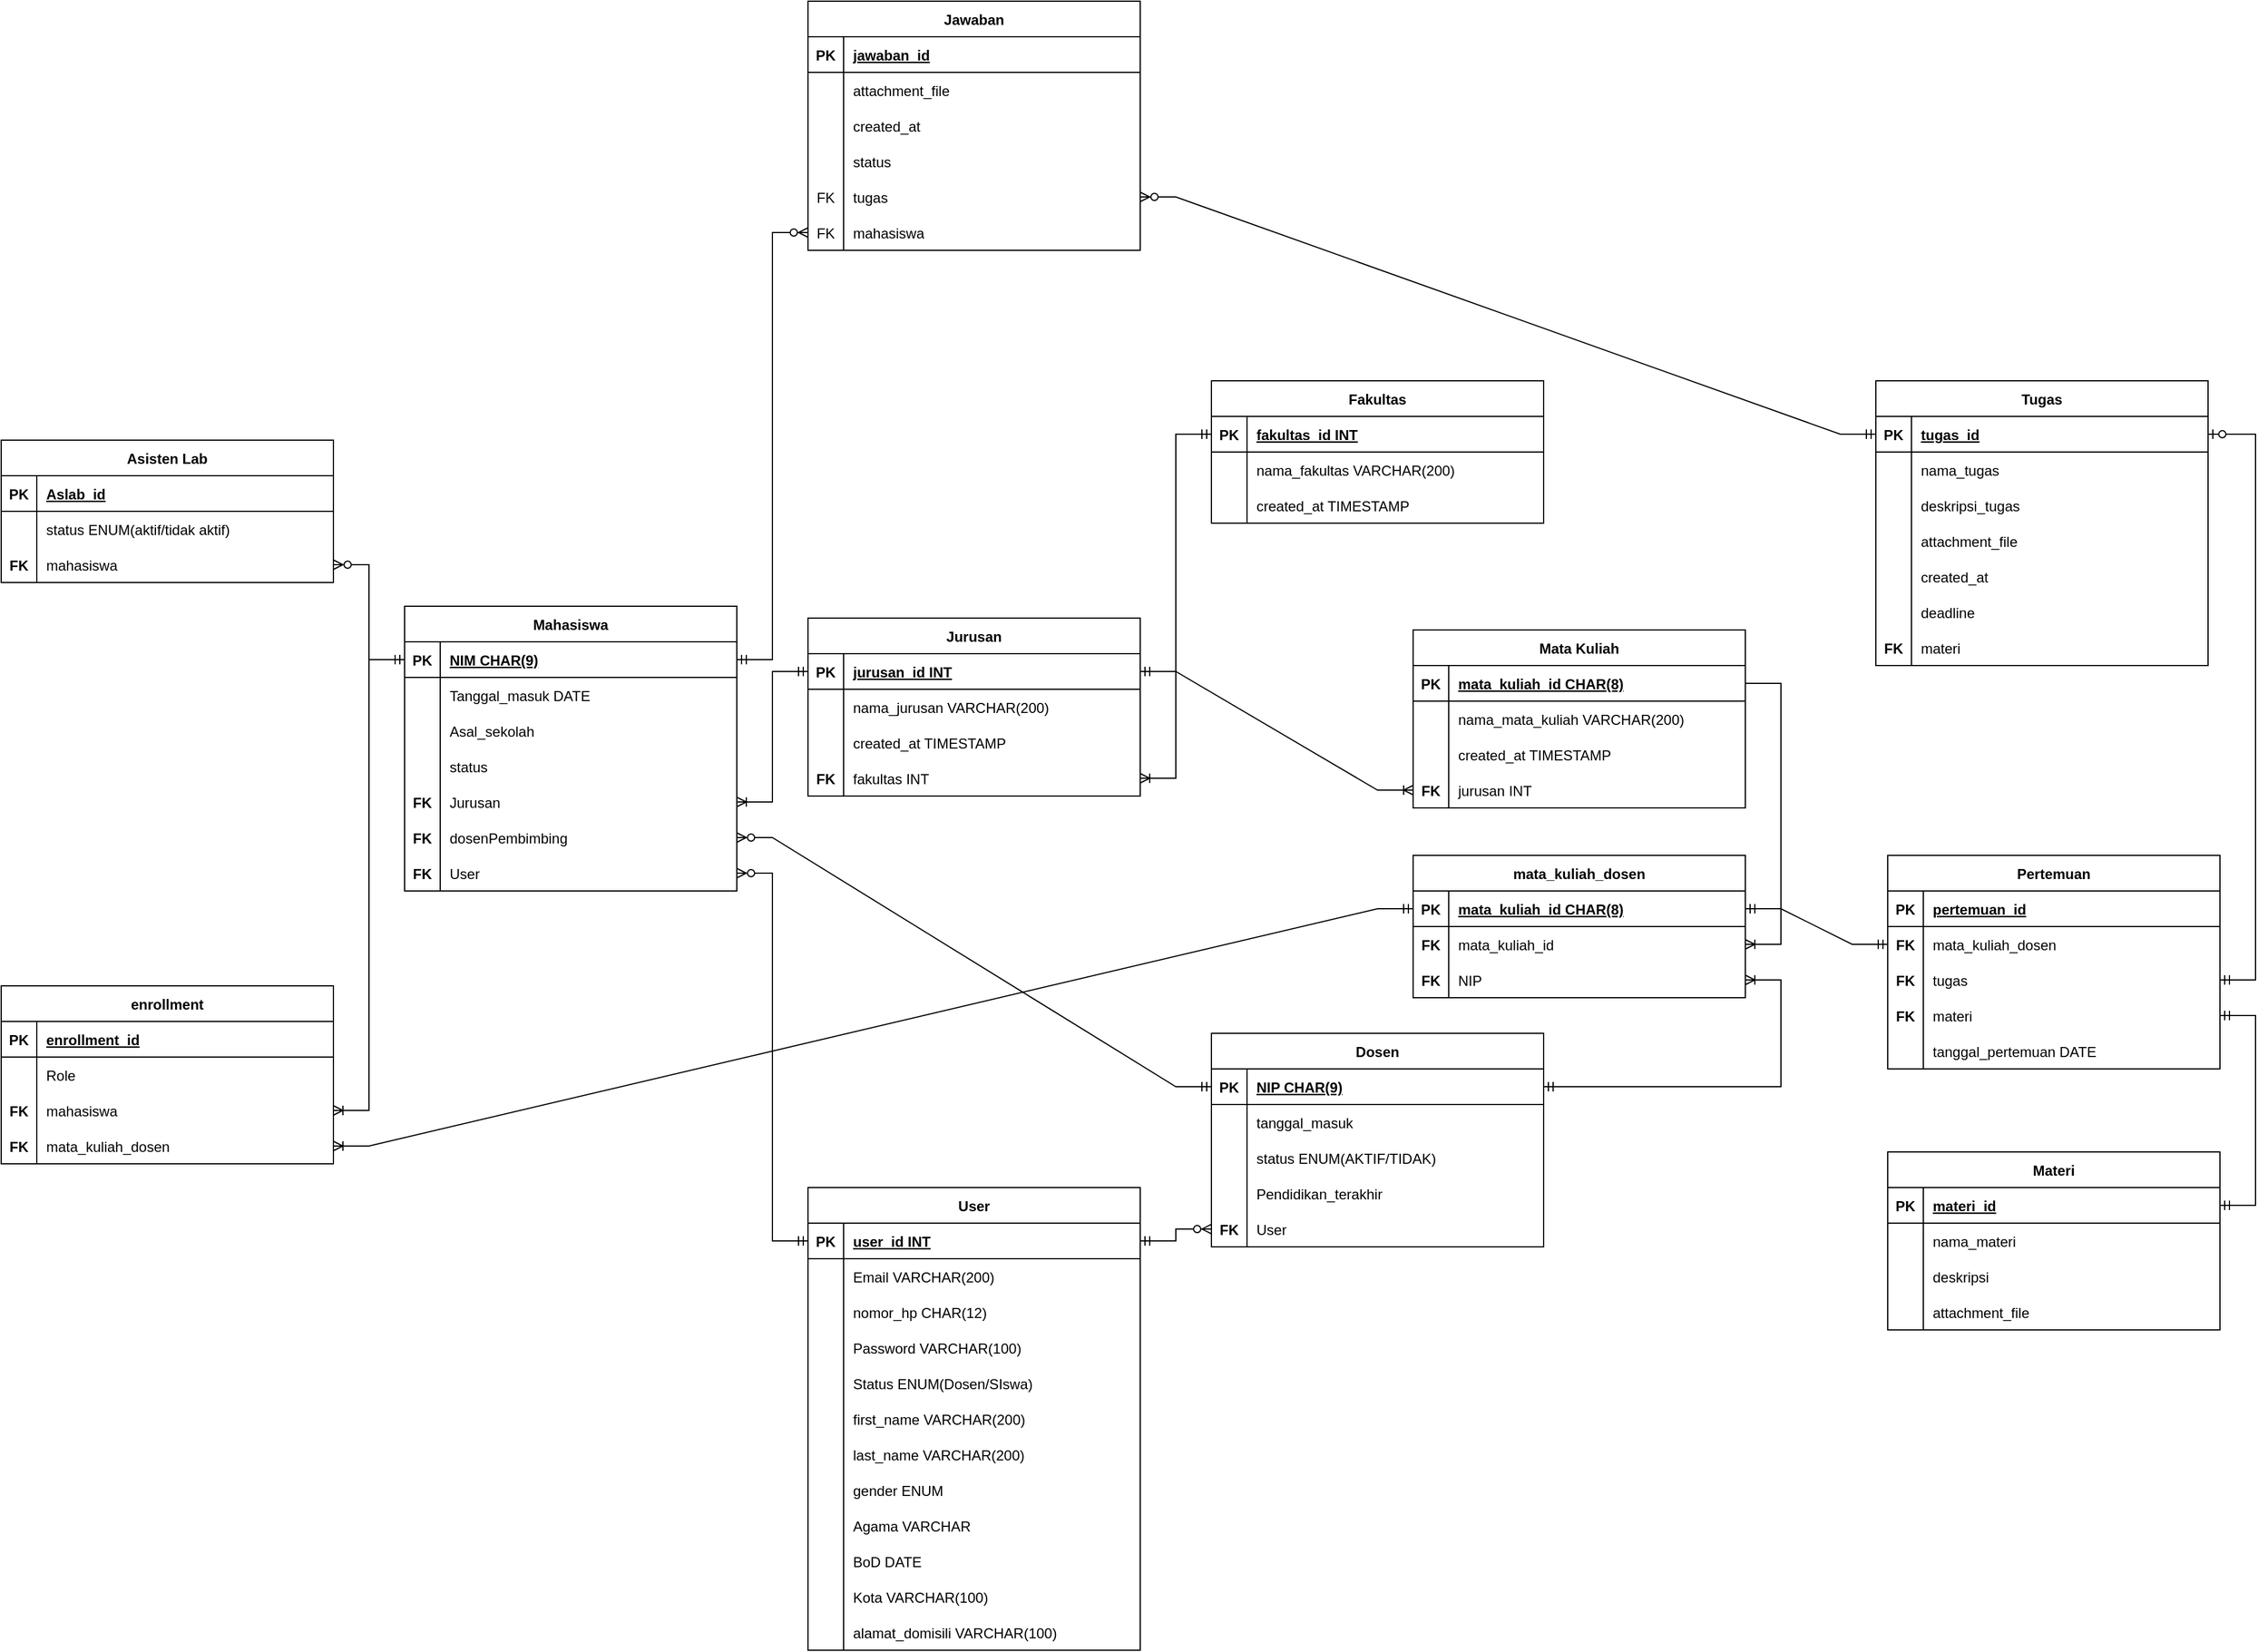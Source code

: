 <mxfile version="17.2.5" type="device"><diagram id="R2lEEEUBdFMjLlhIrx00" name="Page-1"><mxGraphModel dx="2219" dy="1390" grid="1" gridSize="10" guides="1" tooltips="1" connect="1" arrows="1" fold="1" page="1" pageScale="1" pageWidth="850" pageHeight="1100" math="0" shadow="0" extFonts="Permanent Marker^https://fonts.googleapis.com/css?family=Permanent+Marker"><root><mxCell id="0"/><mxCell id="1" parent="0"/><mxCell id="C-vyLk0tnHw3VtMMgP7b-23" value="User" style="shape=table;startSize=30;container=1;collapsible=1;childLayout=tableLayout;fixedRows=1;rowLines=0;fontStyle=1;align=center;resizeLast=1;" parent="1" vertex="1"><mxGeometry x="-620" y="330" width="280" height="390" as="geometry"/></mxCell><mxCell id="C-vyLk0tnHw3VtMMgP7b-24" value="" style="shape=partialRectangle;collapsible=0;dropTarget=0;pointerEvents=0;fillColor=none;points=[[0,0.5],[1,0.5]];portConstraint=eastwest;top=0;left=0;right=0;bottom=1;" parent="C-vyLk0tnHw3VtMMgP7b-23" vertex="1"><mxGeometry y="30" width="280" height="30" as="geometry"/></mxCell><mxCell id="C-vyLk0tnHw3VtMMgP7b-25" value="PK" style="shape=partialRectangle;overflow=hidden;connectable=0;fillColor=none;top=0;left=0;bottom=0;right=0;fontStyle=1;" parent="C-vyLk0tnHw3VtMMgP7b-24" vertex="1"><mxGeometry width="30" height="30" as="geometry"><mxRectangle width="30" height="30" as="alternateBounds"/></mxGeometry></mxCell><mxCell id="C-vyLk0tnHw3VtMMgP7b-26" value="user_id INT" style="shape=partialRectangle;overflow=hidden;connectable=0;fillColor=none;top=0;left=0;bottom=0;right=0;align=left;spacingLeft=6;fontStyle=5;" parent="C-vyLk0tnHw3VtMMgP7b-24" vertex="1"><mxGeometry x="30" width="250" height="30" as="geometry"><mxRectangle width="250" height="30" as="alternateBounds"/></mxGeometry></mxCell><mxCell id="C-vyLk0tnHw3VtMMgP7b-27" value="" style="shape=partialRectangle;collapsible=0;dropTarget=0;pointerEvents=0;fillColor=none;points=[[0,0.5],[1,0.5]];portConstraint=eastwest;top=0;left=0;right=0;bottom=0;" parent="C-vyLk0tnHw3VtMMgP7b-23" vertex="1"><mxGeometry y="60" width="280" height="30" as="geometry"/></mxCell><mxCell id="C-vyLk0tnHw3VtMMgP7b-28" value="" style="shape=partialRectangle;overflow=hidden;connectable=0;fillColor=none;top=0;left=0;bottom=0;right=0;" parent="C-vyLk0tnHw3VtMMgP7b-27" vertex="1"><mxGeometry width="30" height="30" as="geometry"><mxRectangle width="30" height="30" as="alternateBounds"/></mxGeometry></mxCell><mxCell id="C-vyLk0tnHw3VtMMgP7b-29" value="Email VARCHAR(200)" style="shape=partialRectangle;overflow=hidden;connectable=0;fillColor=none;top=0;left=0;bottom=0;right=0;align=left;spacingLeft=6;" parent="C-vyLk0tnHw3VtMMgP7b-27" vertex="1"><mxGeometry x="30" width="250" height="30" as="geometry"><mxRectangle width="250" height="30" as="alternateBounds"/></mxGeometry></mxCell><mxCell id="DKWJvZmdwGE4PIMTOEkO-22" value="" style="shape=partialRectangle;collapsible=0;dropTarget=0;pointerEvents=0;fillColor=none;points=[[0,0.5],[1,0.5]];portConstraint=eastwest;top=0;left=0;right=0;bottom=0;" parent="C-vyLk0tnHw3VtMMgP7b-23" vertex="1"><mxGeometry y="90" width="280" height="30" as="geometry"/></mxCell><mxCell id="DKWJvZmdwGE4PIMTOEkO-23" value="" style="shape=partialRectangle;overflow=hidden;connectable=0;fillColor=none;top=0;left=0;bottom=0;right=0;" parent="DKWJvZmdwGE4PIMTOEkO-22" vertex="1"><mxGeometry width="30" height="30" as="geometry"><mxRectangle width="30" height="30" as="alternateBounds"/></mxGeometry></mxCell><mxCell id="DKWJvZmdwGE4PIMTOEkO-24" value="nomor_hp CHAR(12)" style="shape=partialRectangle;overflow=hidden;connectable=0;fillColor=none;top=0;left=0;bottom=0;right=0;align=left;spacingLeft=6;" parent="DKWJvZmdwGE4PIMTOEkO-22" vertex="1"><mxGeometry x="30" width="250" height="30" as="geometry"><mxRectangle width="250" height="30" as="alternateBounds"/></mxGeometry></mxCell><mxCell id="YQ-PQEmRsruFKZ2HAHUO-1" value="" style="shape=partialRectangle;collapsible=0;dropTarget=0;pointerEvents=0;fillColor=none;points=[[0,0.5],[1,0.5]];portConstraint=eastwest;top=0;left=0;right=0;bottom=0;" parent="C-vyLk0tnHw3VtMMgP7b-23" vertex="1"><mxGeometry y="120" width="280" height="30" as="geometry"/></mxCell><mxCell id="YQ-PQEmRsruFKZ2HAHUO-2" value="" style="shape=partialRectangle;overflow=hidden;connectable=0;fillColor=none;top=0;left=0;bottom=0;right=0;" parent="YQ-PQEmRsruFKZ2HAHUO-1" vertex="1"><mxGeometry width="30" height="30" as="geometry"><mxRectangle width="30" height="30" as="alternateBounds"/></mxGeometry></mxCell><mxCell id="YQ-PQEmRsruFKZ2HAHUO-3" value="Password VARCHAR(100)" style="shape=partialRectangle;overflow=hidden;connectable=0;fillColor=none;top=0;left=0;bottom=0;right=0;align=left;spacingLeft=6;" parent="YQ-PQEmRsruFKZ2HAHUO-1" vertex="1"><mxGeometry x="30" width="250" height="30" as="geometry"><mxRectangle width="250" height="30" as="alternateBounds"/></mxGeometry></mxCell><mxCell id="YQ-PQEmRsruFKZ2HAHUO-7" value="" style="shape=partialRectangle;collapsible=0;dropTarget=0;pointerEvents=0;fillColor=none;points=[[0,0.5],[1,0.5]];portConstraint=eastwest;top=0;left=0;right=0;bottom=0;" parent="C-vyLk0tnHw3VtMMgP7b-23" vertex="1"><mxGeometry y="150" width="280" height="30" as="geometry"/></mxCell><mxCell id="YQ-PQEmRsruFKZ2HAHUO-8" value="" style="shape=partialRectangle;overflow=hidden;connectable=0;fillColor=none;top=0;left=0;bottom=0;right=0;" parent="YQ-PQEmRsruFKZ2HAHUO-7" vertex="1"><mxGeometry width="30" height="30" as="geometry"><mxRectangle width="30" height="30" as="alternateBounds"/></mxGeometry></mxCell><mxCell id="YQ-PQEmRsruFKZ2HAHUO-9" value="Status ENUM(Dosen/SIswa)" style="shape=partialRectangle;overflow=hidden;connectable=0;fillColor=none;top=0;left=0;bottom=0;right=0;align=left;spacingLeft=6;" parent="YQ-PQEmRsruFKZ2HAHUO-7" vertex="1"><mxGeometry x="30" width="250" height="30" as="geometry"><mxRectangle width="250" height="30" as="alternateBounds"/></mxGeometry></mxCell><mxCell id="DKWJvZmdwGE4PIMTOEkO-1" value="" style="shape=partialRectangle;collapsible=0;dropTarget=0;pointerEvents=0;fillColor=none;points=[[0,0.5],[1,0.5]];portConstraint=eastwest;top=0;left=0;right=0;bottom=0;" parent="C-vyLk0tnHw3VtMMgP7b-23" vertex="1"><mxGeometry y="180" width="280" height="30" as="geometry"/></mxCell><mxCell id="DKWJvZmdwGE4PIMTOEkO-2" value="" style="shape=partialRectangle;overflow=hidden;connectable=0;fillColor=none;top=0;left=0;bottom=0;right=0;" parent="DKWJvZmdwGE4PIMTOEkO-1" vertex="1"><mxGeometry width="30" height="30" as="geometry"><mxRectangle width="30" height="30" as="alternateBounds"/></mxGeometry></mxCell><mxCell id="DKWJvZmdwGE4PIMTOEkO-3" value="first_name VARCHAR(200)" style="shape=partialRectangle;overflow=hidden;connectable=0;fillColor=none;top=0;left=0;bottom=0;right=0;align=left;spacingLeft=6;" parent="DKWJvZmdwGE4PIMTOEkO-1" vertex="1"><mxGeometry x="30" width="250" height="30" as="geometry"><mxRectangle width="250" height="30" as="alternateBounds"/></mxGeometry></mxCell><mxCell id="DKWJvZmdwGE4PIMTOEkO-4" value="" style="shape=partialRectangle;collapsible=0;dropTarget=0;pointerEvents=0;fillColor=none;points=[[0,0.5],[1,0.5]];portConstraint=eastwest;top=0;left=0;right=0;bottom=0;" parent="C-vyLk0tnHw3VtMMgP7b-23" vertex="1"><mxGeometry y="210" width="280" height="30" as="geometry"/></mxCell><mxCell id="DKWJvZmdwGE4PIMTOEkO-5" value="" style="shape=partialRectangle;overflow=hidden;connectable=0;fillColor=none;top=0;left=0;bottom=0;right=0;" parent="DKWJvZmdwGE4PIMTOEkO-4" vertex="1"><mxGeometry width="30" height="30" as="geometry"><mxRectangle width="30" height="30" as="alternateBounds"/></mxGeometry></mxCell><mxCell id="DKWJvZmdwGE4PIMTOEkO-6" value="last_name VARCHAR(200)" style="shape=partialRectangle;overflow=hidden;connectable=0;fillColor=none;top=0;left=0;bottom=0;right=0;align=left;spacingLeft=6;" parent="DKWJvZmdwGE4PIMTOEkO-4" vertex="1"><mxGeometry x="30" width="250" height="30" as="geometry"><mxRectangle width="250" height="30" as="alternateBounds"/></mxGeometry></mxCell><mxCell id="DKWJvZmdwGE4PIMTOEkO-7" value="" style="shape=partialRectangle;collapsible=0;dropTarget=0;pointerEvents=0;fillColor=none;points=[[0,0.5],[1,0.5]];portConstraint=eastwest;top=0;left=0;right=0;bottom=0;" parent="C-vyLk0tnHw3VtMMgP7b-23" vertex="1"><mxGeometry y="240" width="280" height="30" as="geometry"/></mxCell><mxCell id="DKWJvZmdwGE4PIMTOEkO-8" value="" style="shape=partialRectangle;overflow=hidden;connectable=0;fillColor=none;top=0;left=0;bottom=0;right=0;" parent="DKWJvZmdwGE4PIMTOEkO-7" vertex="1"><mxGeometry width="30" height="30" as="geometry"><mxRectangle width="30" height="30" as="alternateBounds"/></mxGeometry></mxCell><mxCell id="DKWJvZmdwGE4PIMTOEkO-9" value="gender ENUM" style="shape=partialRectangle;overflow=hidden;connectable=0;fillColor=none;top=0;left=0;bottom=0;right=0;align=left;spacingLeft=6;" parent="DKWJvZmdwGE4PIMTOEkO-7" vertex="1"><mxGeometry x="30" width="250" height="30" as="geometry"><mxRectangle width="250" height="30" as="alternateBounds"/></mxGeometry></mxCell><mxCell id="DKWJvZmdwGE4PIMTOEkO-10" value="" style="shape=partialRectangle;collapsible=0;dropTarget=0;pointerEvents=0;fillColor=none;points=[[0,0.5],[1,0.5]];portConstraint=eastwest;top=0;left=0;right=0;bottom=0;" parent="C-vyLk0tnHw3VtMMgP7b-23" vertex="1"><mxGeometry y="270" width="280" height="30" as="geometry"/></mxCell><mxCell id="DKWJvZmdwGE4PIMTOEkO-11" value="" style="shape=partialRectangle;overflow=hidden;connectable=0;fillColor=none;top=0;left=0;bottom=0;right=0;" parent="DKWJvZmdwGE4PIMTOEkO-10" vertex="1"><mxGeometry width="30" height="30" as="geometry"><mxRectangle width="30" height="30" as="alternateBounds"/></mxGeometry></mxCell><mxCell id="DKWJvZmdwGE4PIMTOEkO-12" value="Agama VARCHAR" style="shape=partialRectangle;overflow=hidden;connectable=0;fillColor=none;top=0;left=0;bottom=0;right=0;align=left;spacingLeft=6;" parent="DKWJvZmdwGE4PIMTOEkO-10" vertex="1"><mxGeometry x="30" width="250" height="30" as="geometry"><mxRectangle width="250" height="30" as="alternateBounds"/></mxGeometry></mxCell><mxCell id="DKWJvZmdwGE4PIMTOEkO-13" value="" style="shape=partialRectangle;collapsible=0;dropTarget=0;pointerEvents=0;fillColor=none;points=[[0,0.5],[1,0.5]];portConstraint=eastwest;top=0;left=0;right=0;bottom=0;" parent="C-vyLk0tnHw3VtMMgP7b-23" vertex="1"><mxGeometry y="300" width="280" height="30" as="geometry"/></mxCell><mxCell id="DKWJvZmdwGE4PIMTOEkO-14" value="" style="shape=partialRectangle;overflow=hidden;connectable=0;fillColor=none;top=0;left=0;bottom=0;right=0;" parent="DKWJvZmdwGE4PIMTOEkO-13" vertex="1"><mxGeometry width="30" height="30" as="geometry"><mxRectangle width="30" height="30" as="alternateBounds"/></mxGeometry></mxCell><mxCell id="DKWJvZmdwGE4PIMTOEkO-15" value="BoD DATE" style="shape=partialRectangle;overflow=hidden;connectable=0;fillColor=none;top=0;left=0;bottom=0;right=0;align=left;spacingLeft=6;" parent="DKWJvZmdwGE4PIMTOEkO-13" vertex="1"><mxGeometry x="30" width="250" height="30" as="geometry"><mxRectangle width="250" height="30" as="alternateBounds"/></mxGeometry></mxCell><mxCell id="DKWJvZmdwGE4PIMTOEkO-16" value="" style="shape=partialRectangle;collapsible=0;dropTarget=0;pointerEvents=0;fillColor=none;points=[[0,0.5],[1,0.5]];portConstraint=eastwest;top=0;left=0;right=0;bottom=0;" parent="C-vyLk0tnHw3VtMMgP7b-23" vertex="1"><mxGeometry y="330" width="280" height="30" as="geometry"/></mxCell><mxCell id="DKWJvZmdwGE4PIMTOEkO-17" value="" style="shape=partialRectangle;overflow=hidden;connectable=0;fillColor=none;top=0;left=0;bottom=0;right=0;" parent="DKWJvZmdwGE4PIMTOEkO-16" vertex="1"><mxGeometry width="30" height="30" as="geometry"><mxRectangle width="30" height="30" as="alternateBounds"/></mxGeometry></mxCell><mxCell id="DKWJvZmdwGE4PIMTOEkO-18" value="Kota VARCHAR(100)" style="shape=partialRectangle;overflow=hidden;connectable=0;fillColor=none;top=0;left=0;bottom=0;right=0;align=left;spacingLeft=6;" parent="DKWJvZmdwGE4PIMTOEkO-16" vertex="1"><mxGeometry x="30" width="250" height="30" as="geometry"><mxRectangle width="250" height="30" as="alternateBounds"/></mxGeometry></mxCell><mxCell id="DKWJvZmdwGE4PIMTOEkO-19" value="" style="shape=partialRectangle;collapsible=0;dropTarget=0;pointerEvents=0;fillColor=none;points=[[0,0.5],[1,0.5]];portConstraint=eastwest;top=0;left=0;right=0;bottom=0;" parent="C-vyLk0tnHw3VtMMgP7b-23" vertex="1"><mxGeometry y="360" width="280" height="30" as="geometry"/></mxCell><mxCell id="DKWJvZmdwGE4PIMTOEkO-20" value="" style="shape=partialRectangle;overflow=hidden;connectable=0;fillColor=none;top=0;left=0;bottom=0;right=0;" parent="DKWJvZmdwGE4PIMTOEkO-19" vertex="1"><mxGeometry width="30" height="30" as="geometry"><mxRectangle width="30" height="30" as="alternateBounds"/></mxGeometry></mxCell><mxCell id="DKWJvZmdwGE4PIMTOEkO-21" value="alamat_domisili VARCHAR(100)" style="shape=partialRectangle;overflow=hidden;connectable=0;fillColor=none;top=0;left=0;bottom=0;right=0;align=left;spacingLeft=6;" parent="DKWJvZmdwGE4PIMTOEkO-19" vertex="1"><mxGeometry x="30" width="250" height="30" as="geometry"><mxRectangle width="250" height="30" as="alternateBounds"/></mxGeometry></mxCell><mxCell id="YQ-PQEmRsruFKZ2HAHUO-23" value="Mahasiswa" style="shape=table;startSize=30;container=1;collapsible=1;childLayout=tableLayout;fixedRows=1;rowLines=0;fontStyle=1;align=center;resizeLast=1;" parent="1" vertex="1"><mxGeometry x="-960" y="-160" width="280" height="240" as="geometry"/></mxCell><mxCell id="YQ-PQEmRsruFKZ2HAHUO-24" value="" style="shape=partialRectangle;collapsible=0;dropTarget=0;pointerEvents=0;fillColor=none;points=[[0,0.5],[1,0.5]];portConstraint=eastwest;top=0;left=0;right=0;bottom=1;" parent="YQ-PQEmRsruFKZ2HAHUO-23" vertex="1"><mxGeometry y="30" width="280" height="30" as="geometry"/></mxCell><mxCell id="YQ-PQEmRsruFKZ2HAHUO-25" value="PK" style="shape=partialRectangle;overflow=hidden;connectable=0;fillColor=none;top=0;left=0;bottom=0;right=0;fontStyle=1;" parent="YQ-PQEmRsruFKZ2HAHUO-24" vertex="1"><mxGeometry width="30" height="30" as="geometry"><mxRectangle width="30" height="30" as="alternateBounds"/></mxGeometry></mxCell><mxCell id="YQ-PQEmRsruFKZ2HAHUO-26" value="NIM CHAR(9)" style="shape=partialRectangle;overflow=hidden;connectable=0;fillColor=none;top=0;left=0;bottom=0;right=0;align=left;spacingLeft=6;fontStyle=5;" parent="YQ-PQEmRsruFKZ2HAHUO-24" vertex="1"><mxGeometry x="30" width="250" height="30" as="geometry"><mxRectangle width="250" height="30" as="alternateBounds"/></mxGeometry></mxCell><mxCell id="zeu_YlvtXv5a_I2r3_5d-26" value="" style="shape=partialRectangle;collapsible=0;dropTarget=0;pointerEvents=0;fillColor=none;points=[[0,0.5],[1,0.5]];portConstraint=eastwest;top=0;left=0;right=0;bottom=0;" parent="YQ-PQEmRsruFKZ2HAHUO-23" vertex="1"><mxGeometry y="60" width="280" height="30" as="geometry"/></mxCell><mxCell id="zeu_YlvtXv5a_I2r3_5d-27" value="" style="shape=partialRectangle;overflow=hidden;connectable=0;fillColor=none;top=0;left=0;bottom=0;right=0;" parent="zeu_YlvtXv5a_I2r3_5d-26" vertex="1"><mxGeometry width="30" height="30" as="geometry"><mxRectangle width="30" height="30" as="alternateBounds"/></mxGeometry></mxCell><mxCell id="zeu_YlvtXv5a_I2r3_5d-28" value="Tanggal_masuk DATE" style="shape=partialRectangle;overflow=hidden;connectable=0;fillColor=none;top=0;left=0;bottom=0;right=0;align=left;spacingLeft=6;" parent="zeu_YlvtXv5a_I2r3_5d-26" vertex="1"><mxGeometry x="30" width="250" height="30" as="geometry"><mxRectangle width="250" height="30" as="alternateBounds"/></mxGeometry></mxCell><mxCell id="DKWJvZmdwGE4PIMTOEkO-25" value="" style="shape=partialRectangle;collapsible=0;dropTarget=0;pointerEvents=0;fillColor=none;points=[[0,0.5],[1,0.5]];portConstraint=eastwest;top=0;left=0;right=0;bottom=0;" parent="YQ-PQEmRsruFKZ2HAHUO-23" vertex="1"><mxGeometry y="90" width="280" height="30" as="geometry"/></mxCell><mxCell id="DKWJvZmdwGE4PIMTOEkO-26" value="" style="shape=partialRectangle;overflow=hidden;connectable=0;fillColor=none;top=0;left=0;bottom=0;right=0;" parent="DKWJvZmdwGE4PIMTOEkO-25" vertex="1"><mxGeometry width="30" height="30" as="geometry"><mxRectangle width="30" height="30" as="alternateBounds"/></mxGeometry></mxCell><mxCell id="DKWJvZmdwGE4PIMTOEkO-27" value="Asal_sekolah" style="shape=partialRectangle;overflow=hidden;connectable=0;fillColor=none;top=0;left=0;bottom=0;right=0;align=left;spacingLeft=6;" parent="DKWJvZmdwGE4PIMTOEkO-25" vertex="1"><mxGeometry x="30" width="250" height="30" as="geometry"><mxRectangle width="250" height="30" as="alternateBounds"/></mxGeometry></mxCell><mxCell id="DKWJvZmdwGE4PIMTOEkO-65" value="" style="shape=partialRectangle;collapsible=0;dropTarget=0;pointerEvents=0;fillColor=none;points=[[0,0.5],[1,0.5]];portConstraint=eastwest;top=0;left=0;right=0;bottom=0;" parent="YQ-PQEmRsruFKZ2HAHUO-23" vertex="1"><mxGeometry y="120" width="280" height="30" as="geometry"/></mxCell><mxCell id="DKWJvZmdwGE4PIMTOEkO-66" value="" style="shape=partialRectangle;overflow=hidden;connectable=0;fillColor=none;top=0;left=0;bottom=0;right=0;" parent="DKWJvZmdwGE4PIMTOEkO-65" vertex="1"><mxGeometry width="30" height="30" as="geometry"><mxRectangle width="30" height="30" as="alternateBounds"/></mxGeometry></mxCell><mxCell id="DKWJvZmdwGE4PIMTOEkO-67" value="status" style="shape=partialRectangle;overflow=hidden;connectable=0;fillColor=none;top=0;left=0;bottom=0;right=0;align=left;spacingLeft=6;" parent="DKWJvZmdwGE4PIMTOEkO-65" vertex="1"><mxGeometry x="30" width="250" height="30" as="geometry"><mxRectangle width="250" height="30" as="alternateBounds"/></mxGeometry></mxCell><mxCell id="YQ-PQEmRsruFKZ2HAHUO-48" value="" style="shape=partialRectangle;collapsible=0;dropTarget=0;pointerEvents=0;fillColor=none;points=[[0,0.5],[1,0.5]];portConstraint=eastwest;top=0;left=0;right=0;bottom=0;" parent="YQ-PQEmRsruFKZ2HAHUO-23" vertex="1"><mxGeometry y="150" width="280" height="30" as="geometry"/></mxCell><mxCell id="YQ-PQEmRsruFKZ2HAHUO-49" value="FK" style="shape=partialRectangle;overflow=hidden;connectable=0;fillColor=none;top=0;left=0;bottom=0;right=0;fontStyle=1" parent="YQ-PQEmRsruFKZ2HAHUO-48" vertex="1"><mxGeometry width="30" height="30" as="geometry"><mxRectangle width="30" height="30" as="alternateBounds"/></mxGeometry></mxCell><mxCell id="YQ-PQEmRsruFKZ2HAHUO-50" value="Jurusan" style="shape=partialRectangle;overflow=hidden;connectable=0;fillColor=none;top=0;left=0;bottom=0;right=0;align=left;spacingLeft=6;" parent="YQ-PQEmRsruFKZ2HAHUO-48" vertex="1"><mxGeometry x="30" width="250" height="30" as="geometry"><mxRectangle width="250" height="30" as="alternateBounds"/></mxGeometry></mxCell><mxCell id="aCmwxKnZ21KYF9Zr87b_-65" value="" style="shape=partialRectangle;collapsible=0;dropTarget=0;pointerEvents=0;fillColor=none;points=[[0,0.5],[1,0.5]];portConstraint=eastwest;top=0;left=0;right=0;bottom=0;" parent="YQ-PQEmRsruFKZ2HAHUO-23" vertex="1"><mxGeometry y="180" width="280" height="30" as="geometry"/></mxCell><mxCell id="aCmwxKnZ21KYF9Zr87b_-66" value="FK" style="shape=partialRectangle;overflow=hidden;connectable=0;fillColor=none;top=0;left=0;bottom=0;right=0;fontStyle=1" parent="aCmwxKnZ21KYF9Zr87b_-65" vertex="1"><mxGeometry width="30" height="30" as="geometry"><mxRectangle width="30" height="30" as="alternateBounds"/></mxGeometry></mxCell><mxCell id="aCmwxKnZ21KYF9Zr87b_-67" value="dosenPembimbing" style="shape=partialRectangle;overflow=hidden;connectable=0;fillColor=none;top=0;left=0;bottom=0;right=0;align=left;spacingLeft=6;" parent="aCmwxKnZ21KYF9Zr87b_-65" vertex="1"><mxGeometry x="30" width="250" height="30" as="geometry"><mxRectangle width="250" height="30" as="alternateBounds"/></mxGeometry></mxCell><mxCell id="YQ-PQEmRsruFKZ2HAHUO-45" value="" style="shape=partialRectangle;collapsible=0;dropTarget=0;pointerEvents=0;fillColor=none;points=[[0,0.5],[1,0.5]];portConstraint=eastwest;top=0;left=0;right=0;bottom=0;" parent="YQ-PQEmRsruFKZ2HAHUO-23" vertex="1"><mxGeometry y="210" width="280" height="30" as="geometry"/></mxCell><mxCell id="YQ-PQEmRsruFKZ2HAHUO-46" value="FK" style="shape=partialRectangle;overflow=hidden;connectable=0;fillColor=none;top=0;left=0;bottom=0;right=0;fontStyle=1" parent="YQ-PQEmRsruFKZ2HAHUO-45" vertex="1"><mxGeometry width="30" height="30" as="geometry"><mxRectangle width="30" height="30" as="alternateBounds"/></mxGeometry></mxCell><mxCell id="YQ-PQEmRsruFKZ2HAHUO-47" value="User" style="shape=partialRectangle;overflow=hidden;connectable=0;fillColor=none;top=0;left=0;bottom=0;right=0;align=left;spacingLeft=6;" parent="YQ-PQEmRsruFKZ2HAHUO-45" vertex="1"><mxGeometry x="30" width="250" height="30" as="geometry"><mxRectangle width="250" height="30" as="alternateBounds"/></mxGeometry></mxCell><mxCell id="YQ-PQEmRsruFKZ2HAHUO-51" value="Dosen" style="shape=table;startSize=30;container=1;collapsible=1;childLayout=tableLayout;fixedRows=1;rowLines=0;fontStyle=1;align=center;resizeLast=1;" parent="1" vertex="1"><mxGeometry x="-280" y="200" width="280" height="180" as="geometry"/></mxCell><mxCell id="YQ-PQEmRsruFKZ2HAHUO-52" value="" style="shape=partialRectangle;collapsible=0;dropTarget=0;pointerEvents=0;fillColor=none;points=[[0,0.5],[1,0.5]];portConstraint=eastwest;top=0;left=0;right=0;bottom=1;" parent="YQ-PQEmRsruFKZ2HAHUO-51" vertex="1"><mxGeometry y="30" width="280" height="30" as="geometry"/></mxCell><mxCell id="YQ-PQEmRsruFKZ2HAHUO-53" value="PK" style="shape=partialRectangle;overflow=hidden;connectable=0;fillColor=none;top=0;left=0;bottom=0;right=0;fontStyle=1;" parent="YQ-PQEmRsruFKZ2HAHUO-52" vertex="1"><mxGeometry width="30" height="30" as="geometry"><mxRectangle width="30" height="30" as="alternateBounds"/></mxGeometry></mxCell><mxCell id="YQ-PQEmRsruFKZ2HAHUO-54" value="NIP CHAR(9)" style="shape=partialRectangle;overflow=hidden;connectable=0;fillColor=none;top=0;left=0;bottom=0;right=0;align=left;spacingLeft=6;fontStyle=5;" parent="YQ-PQEmRsruFKZ2HAHUO-52" vertex="1"><mxGeometry x="30" width="250" height="30" as="geometry"><mxRectangle width="250" height="30" as="alternateBounds"/></mxGeometry></mxCell><mxCell id="YQ-PQEmRsruFKZ2HAHUO-67" value="" style="shape=partialRectangle;collapsible=0;dropTarget=0;pointerEvents=0;fillColor=none;points=[[0,0.5],[1,0.5]];portConstraint=eastwest;top=0;left=0;right=0;bottom=0;" parent="YQ-PQEmRsruFKZ2HAHUO-51" vertex="1"><mxGeometry y="60" width="280" height="30" as="geometry"/></mxCell><mxCell id="YQ-PQEmRsruFKZ2HAHUO-68" value="" style="shape=partialRectangle;overflow=hidden;connectable=0;fillColor=none;top=0;left=0;bottom=0;right=0;" parent="YQ-PQEmRsruFKZ2HAHUO-67" vertex="1"><mxGeometry width="30" height="30" as="geometry"><mxRectangle width="30" height="30" as="alternateBounds"/></mxGeometry></mxCell><mxCell id="YQ-PQEmRsruFKZ2HAHUO-69" value="tanggal_masuk" style="shape=partialRectangle;overflow=hidden;connectable=0;fillColor=none;top=0;left=0;bottom=0;right=0;align=left;spacingLeft=6;" parent="YQ-PQEmRsruFKZ2HAHUO-67" vertex="1"><mxGeometry x="30" width="250" height="30" as="geometry"><mxRectangle width="250" height="30" as="alternateBounds"/></mxGeometry></mxCell><mxCell id="DKWJvZmdwGE4PIMTOEkO-62" value="" style="shape=partialRectangle;collapsible=0;dropTarget=0;pointerEvents=0;fillColor=none;points=[[0,0.5],[1,0.5]];portConstraint=eastwest;top=0;left=0;right=0;bottom=0;" parent="YQ-PQEmRsruFKZ2HAHUO-51" vertex="1"><mxGeometry y="90" width="280" height="30" as="geometry"/></mxCell><mxCell id="DKWJvZmdwGE4PIMTOEkO-63" value="" style="shape=partialRectangle;overflow=hidden;connectable=0;fillColor=none;top=0;left=0;bottom=0;right=0;" parent="DKWJvZmdwGE4PIMTOEkO-62" vertex="1"><mxGeometry width="30" height="30" as="geometry"><mxRectangle width="30" height="30" as="alternateBounds"/></mxGeometry></mxCell><mxCell id="DKWJvZmdwGE4PIMTOEkO-64" value="status ENUM(AKTIF/TIDAK)" style="shape=partialRectangle;overflow=hidden;connectable=0;fillColor=none;top=0;left=0;bottom=0;right=0;align=left;spacingLeft=6;" parent="DKWJvZmdwGE4PIMTOEkO-62" vertex="1"><mxGeometry x="30" width="250" height="30" as="geometry"><mxRectangle width="250" height="30" as="alternateBounds"/></mxGeometry></mxCell><mxCell id="DKWJvZmdwGE4PIMTOEkO-68" value="" style="shape=partialRectangle;collapsible=0;dropTarget=0;pointerEvents=0;fillColor=none;points=[[0,0.5],[1,0.5]];portConstraint=eastwest;top=0;left=0;right=0;bottom=0;" parent="YQ-PQEmRsruFKZ2HAHUO-51" vertex="1"><mxGeometry y="120" width="280" height="30" as="geometry"/></mxCell><mxCell id="DKWJvZmdwGE4PIMTOEkO-69" value="" style="shape=partialRectangle;overflow=hidden;connectable=0;fillColor=none;top=0;left=0;bottom=0;right=0;" parent="DKWJvZmdwGE4PIMTOEkO-68" vertex="1"><mxGeometry width="30" height="30" as="geometry"><mxRectangle width="30" height="30" as="alternateBounds"/></mxGeometry></mxCell><mxCell id="DKWJvZmdwGE4PIMTOEkO-70" value="Pendidikan_terakhir" style="shape=partialRectangle;overflow=hidden;connectable=0;fillColor=none;top=0;left=0;bottom=0;right=0;align=left;spacingLeft=6;" parent="DKWJvZmdwGE4PIMTOEkO-68" vertex="1"><mxGeometry x="30" width="250" height="30" as="geometry"><mxRectangle width="250" height="30" as="alternateBounds"/></mxGeometry></mxCell><mxCell id="YQ-PQEmRsruFKZ2HAHUO-70" value="" style="shape=partialRectangle;collapsible=0;dropTarget=0;pointerEvents=0;fillColor=none;points=[[0,0.5],[1,0.5]];portConstraint=eastwest;top=0;left=0;right=0;bottom=0;" parent="YQ-PQEmRsruFKZ2HAHUO-51" vertex="1"><mxGeometry y="150" width="280" height="30" as="geometry"/></mxCell><mxCell id="YQ-PQEmRsruFKZ2HAHUO-71" value="FK" style="shape=partialRectangle;overflow=hidden;connectable=0;fillColor=none;top=0;left=0;bottom=0;right=0;fontStyle=1" parent="YQ-PQEmRsruFKZ2HAHUO-70" vertex="1"><mxGeometry width="30" height="30" as="geometry"><mxRectangle width="30" height="30" as="alternateBounds"/></mxGeometry></mxCell><mxCell id="YQ-PQEmRsruFKZ2HAHUO-72" value="User" style="shape=partialRectangle;overflow=hidden;connectable=0;fillColor=none;top=0;left=0;bottom=0;right=0;align=left;spacingLeft=6;" parent="YQ-PQEmRsruFKZ2HAHUO-70" vertex="1"><mxGeometry x="30" width="250" height="30" as="geometry"><mxRectangle width="250" height="30" as="alternateBounds"/></mxGeometry></mxCell><mxCell id="YQ-PQEmRsruFKZ2HAHUO-79" value="Fakultas" style="shape=table;startSize=30;container=1;collapsible=1;childLayout=tableLayout;fixedRows=1;rowLines=0;fontStyle=1;align=center;resizeLast=1;" parent="1" vertex="1"><mxGeometry x="-280" y="-350" width="280" height="120" as="geometry"/></mxCell><mxCell id="YQ-PQEmRsruFKZ2HAHUO-80" value="" style="shape=partialRectangle;collapsible=0;dropTarget=0;pointerEvents=0;fillColor=none;points=[[0,0.5],[1,0.5]];portConstraint=eastwest;top=0;left=0;right=0;bottom=1;" parent="YQ-PQEmRsruFKZ2HAHUO-79" vertex="1"><mxGeometry y="30" width="280" height="30" as="geometry"/></mxCell><mxCell id="YQ-PQEmRsruFKZ2HAHUO-81" value="PK" style="shape=partialRectangle;overflow=hidden;connectable=0;fillColor=none;top=0;left=0;bottom=0;right=0;fontStyle=1;" parent="YQ-PQEmRsruFKZ2HAHUO-80" vertex="1"><mxGeometry width="30" height="30" as="geometry"><mxRectangle width="30" height="30" as="alternateBounds"/></mxGeometry></mxCell><mxCell id="YQ-PQEmRsruFKZ2HAHUO-82" value="fakultas_id INT" style="shape=partialRectangle;overflow=hidden;connectable=0;fillColor=none;top=0;left=0;bottom=0;right=0;align=left;spacingLeft=6;fontStyle=5;" parent="YQ-PQEmRsruFKZ2HAHUO-80" vertex="1"><mxGeometry x="30" width="250" height="30" as="geometry"><mxRectangle width="250" height="30" as="alternateBounds"/></mxGeometry></mxCell><mxCell id="YQ-PQEmRsruFKZ2HAHUO-83" value="" style="shape=partialRectangle;collapsible=0;dropTarget=0;pointerEvents=0;fillColor=none;points=[[0,0.5],[1,0.5]];portConstraint=eastwest;top=0;left=0;right=0;bottom=0;" parent="YQ-PQEmRsruFKZ2HAHUO-79" vertex="1"><mxGeometry y="60" width="280" height="30" as="geometry"/></mxCell><mxCell id="YQ-PQEmRsruFKZ2HAHUO-84" value="" style="shape=partialRectangle;overflow=hidden;connectable=0;fillColor=none;top=0;left=0;bottom=0;right=0;" parent="YQ-PQEmRsruFKZ2HAHUO-83" vertex="1"><mxGeometry width="30" height="30" as="geometry"><mxRectangle width="30" height="30" as="alternateBounds"/></mxGeometry></mxCell><mxCell id="YQ-PQEmRsruFKZ2HAHUO-85" value="nama_fakultas VARCHAR(200)" style="shape=partialRectangle;overflow=hidden;connectable=0;fillColor=none;top=0;left=0;bottom=0;right=0;align=left;spacingLeft=6;" parent="YQ-PQEmRsruFKZ2HAHUO-83" vertex="1"><mxGeometry x="30" width="250" height="30" as="geometry"><mxRectangle width="250" height="30" as="alternateBounds"/></mxGeometry></mxCell><mxCell id="YQ-PQEmRsruFKZ2HAHUO-89" value="" style="shape=partialRectangle;collapsible=0;dropTarget=0;pointerEvents=0;fillColor=none;points=[[0,0.5],[1,0.5]];portConstraint=eastwest;top=0;left=0;right=0;bottom=0;" parent="YQ-PQEmRsruFKZ2HAHUO-79" vertex="1"><mxGeometry y="90" width="280" height="30" as="geometry"/></mxCell><mxCell id="YQ-PQEmRsruFKZ2HAHUO-90" value="" style="shape=partialRectangle;overflow=hidden;connectable=0;fillColor=none;top=0;left=0;bottom=0;right=0;" parent="YQ-PQEmRsruFKZ2HAHUO-89" vertex="1"><mxGeometry width="30" height="30" as="geometry"><mxRectangle width="30" height="30" as="alternateBounds"/></mxGeometry></mxCell><mxCell id="YQ-PQEmRsruFKZ2HAHUO-91" value="created_at TIMESTAMP" style="shape=partialRectangle;overflow=hidden;connectable=0;fillColor=none;top=0;left=0;bottom=0;right=0;align=left;spacingLeft=6;" parent="YQ-PQEmRsruFKZ2HAHUO-89" vertex="1"><mxGeometry x="30" width="250" height="30" as="geometry"><mxRectangle width="250" height="30" as="alternateBounds"/></mxGeometry></mxCell><mxCell id="YQ-PQEmRsruFKZ2HAHUO-92" value="Jurusan" style="shape=table;startSize=30;container=1;collapsible=1;childLayout=tableLayout;fixedRows=1;rowLines=0;fontStyle=1;align=center;resizeLast=1;" parent="1" vertex="1"><mxGeometry x="-620" y="-150" width="280" height="150" as="geometry"/></mxCell><mxCell id="YQ-PQEmRsruFKZ2HAHUO-93" value="" style="shape=partialRectangle;collapsible=0;dropTarget=0;pointerEvents=0;fillColor=none;points=[[0,0.5],[1,0.5]];portConstraint=eastwest;top=0;left=0;right=0;bottom=1;" parent="YQ-PQEmRsruFKZ2HAHUO-92" vertex="1"><mxGeometry y="30" width="280" height="30" as="geometry"/></mxCell><mxCell id="YQ-PQEmRsruFKZ2HAHUO-94" value="PK" style="shape=partialRectangle;overflow=hidden;connectable=0;fillColor=none;top=0;left=0;bottom=0;right=0;fontStyle=1;" parent="YQ-PQEmRsruFKZ2HAHUO-93" vertex="1"><mxGeometry width="30" height="30" as="geometry"><mxRectangle width="30" height="30" as="alternateBounds"/></mxGeometry></mxCell><mxCell id="YQ-PQEmRsruFKZ2HAHUO-95" value="jurusan_id INT" style="shape=partialRectangle;overflow=hidden;connectable=0;fillColor=none;top=0;left=0;bottom=0;right=0;align=left;spacingLeft=6;fontStyle=5;" parent="YQ-PQEmRsruFKZ2HAHUO-93" vertex="1"><mxGeometry x="30" width="250" height="30" as="geometry"><mxRectangle width="250" height="30" as="alternateBounds"/></mxGeometry></mxCell><mxCell id="YQ-PQEmRsruFKZ2HAHUO-96" value="" style="shape=partialRectangle;collapsible=0;dropTarget=0;pointerEvents=0;fillColor=none;points=[[0,0.5],[1,0.5]];portConstraint=eastwest;top=0;left=0;right=0;bottom=0;" parent="YQ-PQEmRsruFKZ2HAHUO-92" vertex="1"><mxGeometry y="60" width="280" height="30" as="geometry"/></mxCell><mxCell id="YQ-PQEmRsruFKZ2HAHUO-97" value="" style="shape=partialRectangle;overflow=hidden;connectable=0;fillColor=none;top=0;left=0;bottom=0;right=0;" parent="YQ-PQEmRsruFKZ2HAHUO-96" vertex="1"><mxGeometry width="30" height="30" as="geometry"><mxRectangle width="30" height="30" as="alternateBounds"/></mxGeometry></mxCell><mxCell id="YQ-PQEmRsruFKZ2HAHUO-98" value="nama_jurusan VARCHAR(200)" style="shape=partialRectangle;overflow=hidden;connectable=0;fillColor=none;top=0;left=0;bottom=0;right=0;align=left;spacingLeft=6;" parent="YQ-PQEmRsruFKZ2HAHUO-96" vertex="1"><mxGeometry x="30" width="250" height="30" as="geometry"><mxRectangle width="250" height="30" as="alternateBounds"/></mxGeometry></mxCell><mxCell id="YQ-PQEmRsruFKZ2HAHUO-99" value="" style="shape=partialRectangle;collapsible=0;dropTarget=0;pointerEvents=0;fillColor=none;points=[[0,0.5],[1,0.5]];portConstraint=eastwest;top=0;left=0;right=0;bottom=0;" parent="YQ-PQEmRsruFKZ2HAHUO-92" vertex="1"><mxGeometry y="90" width="280" height="30" as="geometry"/></mxCell><mxCell id="YQ-PQEmRsruFKZ2HAHUO-100" value="" style="shape=partialRectangle;overflow=hidden;connectable=0;fillColor=none;top=0;left=0;bottom=0;right=0;" parent="YQ-PQEmRsruFKZ2HAHUO-99" vertex="1"><mxGeometry width="30" height="30" as="geometry"><mxRectangle width="30" height="30" as="alternateBounds"/></mxGeometry></mxCell><mxCell id="YQ-PQEmRsruFKZ2HAHUO-101" value="created_at TIMESTAMP" style="shape=partialRectangle;overflow=hidden;connectable=0;fillColor=none;top=0;left=0;bottom=0;right=0;align=left;spacingLeft=6;" parent="YQ-PQEmRsruFKZ2HAHUO-99" vertex="1"><mxGeometry x="30" width="250" height="30" as="geometry"><mxRectangle width="250" height="30" as="alternateBounds"/></mxGeometry></mxCell><mxCell id="YQ-PQEmRsruFKZ2HAHUO-102" value="" style="shape=partialRectangle;collapsible=0;dropTarget=0;pointerEvents=0;fillColor=none;points=[[0,0.5],[1,0.5]];portConstraint=eastwest;top=0;left=0;right=0;bottom=0;" parent="YQ-PQEmRsruFKZ2HAHUO-92" vertex="1"><mxGeometry y="120" width="280" height="30" as="geometry"/></mxCell><mxCell id="YQ-PQEmRsruFKZ2HAHUO-103" value="FK" style="shape=partialRectangle;overflow=hidden;connectable=0;fillColor=none;top=0;left=0;bottom=0;right=0;fontStyle=1" parent="YQ-PQEmRsruFKZ2HAHUO-102" vertex="1"><mxGeometry width="30" height="30" as="geometry"><mxRectangle width="30" height="30" as="alternateBounds"/></mxGeometry></mxCell><mxCell id="YQ-PQEmRsruFKZ2HAHUO-104" value="fakultas INT" style="shape=partialRectangle;overflow=hidden;connectable=0;fillColor=none;top=0;left=0;bottom=0;right=0;align=left;spacingLeft=6;" parent="YQ-PQEmRsruFKZ2HAHUO-102" vertex="1"><mxGeometry x="30" width="250" height="30" as="geometry"><mxRectangle width="250" height="30" as="alternateBounds"/></mxGeometry></mxCell><mxCell id="YQ-PQEmRsruFKZ2HAHUO-105" value="Mata Kuliah" style="shape=table;startSize=30;container=1;collapsible=1;childLayout=tableLayout;fixedRows=1;rowLines=0;fontStyle=1;align=center;resizeLast=1;" parent="1" vertex="1"><mxGeometry x="-110" y="-140" width="280" height="150" as="geometry"/></mxCell><mxCell id="YQ-PQEmRsruFKZ2HAHUO-106" value="" style="shape=partialRectangle;collapsible=0;dropTarget=0;pointerEvents=0;fillColor=none;points=[[0,0.5],[1,0.5]];portConstraint=eastwest;top=0;left=0;right=0;bottom=1;" parent="YQ-PQEmRsruFKZ2HAHUO-105" vertex="1"><mxGeometry y="30" width="280" height="30" as="geometry"/></mxCell><mxCell id="YQ-PQEmRsruFKZ2HAHUO-107" value="PK" style="shape=partialRectangle;overflow=hidden;connectable=0;fillColor=none;top=0;left=0;bottom=0;right=0;fontStyle=1;" parent="YQ-PQEmRsruFKZ2HAHUO-106" vertex="1"><mxGeometry width="30" height="30" as="geometry"><mxRectangle width="30" height="30" as="alternateBounds"/></mxGeometry></mxCell><mxCell id="YQ-PQEmRsruFKZ2HAHUO-108" value="mata_kuliah_id CHAR(8)" style="shape=partialRectangle;overflow=hidden;connectable=0;fillColor=none;top=0;left=0;bottom=0;right=0;align=left;spacingLeft=6;fontStyle=5;" parent="YQ-PQEmRsruFKZ2HAHUO-106" vertex="1"><mxGeometry x="30" width="250" height="30" as="geometry"><mxRectangle width="250" height="30" as="alternateBounds"/></mxGeometry></mxCell><mxCell id="YQ-PQEmRsruFKZ2HAHUO-109" value="" style="shape=partialRectangle;collapsible=0;dropTarget=0;pointerEvents=0;fillColor=none;points=[[0,0.5],[1,0.5]];portConstraint=eastwest;top=0;left=0;right=0;bottom=0;" parent="YQ-PQEmRsruFKZ2HAHUO-105" vertex="1"><mxGeometry y="60" width="280" height="30" as="geometry"/></mxCell><mxCell id="YQ-PQEmRsruFKZ2HAHUO-110" value="" style="shape=partialRectangle;overflow=hidden;connectable=0;fillColor=none;top=0;left=0;bottom=0;right=0;" parent="YQ-PQEmRsruFKZ2HAHUO-109" vertex="1"><mxGeometry width="30" height="30" as="geometry"><mxRectangle width="30" height="30" as="alternateBounds"/></mxGeometry></mxCell><mxCell id="YQ-PQEmRsruFKZ2HAHUO-111" value="nama_mata_kuliah VARCHAR(200)" style="shape=partialRectangle;overflow=hidden;connectable=0;fillColor=none;top=0;left=0;bottom=0;right=0;align=left;spacingLeft=6;" parent="YQ-PQEmRsruFKZ2HAHUO-109" vertex="1"><mxGeometry x="30" width="250" height="30" as="geometry"><mxRectangle width="250" height="30" as="alternateBounds"/></mxGeometry></mxCell><mxCell id="YQ-PQEmRsruFKZ2HAHUO-115" value="" style="shape=partialRectangle;collapsible=0;dropTarget=0;pointerEvents=0;fillColor=none;points=[[0,0.5],[1,0.5]];portConstraint=eastwest;top=0;left=0;right=0;bottom=0;" parent="YQ-PQEmRsruFKZ2HAHUO-105" vertex="1"><mxGeometry y="90" width="280" height="30" as="geometry"/></mxCell><mxCell id="YQ-PQEmRsruFKZ2HAHUO-116" value="" style="shape=partialRectangle;overflow=hidden;connectable=0;fillColor=none;top=0;left=0;bottom=0;right=0;" parent="YQ-PQEmRsruFKZ2HAHUO-115" vertex="1"><mxGeometry width="30" height="30" as="geometry"><mxRectangle width="30" height="30" as="alternateBounds"/></mxGeometry></mxCell><mxCell id="YQ-PQEmRsruFKZ2HAHUO-117" value="created_at TIMESTAMP" style="shape=partialRectangle;overflow=hidden;connectable=0;fillColor=none;top=0;left=0;bottom=0;right=0;align=left;spacingLeft=6;" parent="YQ-PQEmRsruFKZ2HAHUO-115" vertex="1"><mxGeometry x="30" width="250" height="30" as="geometry"><mxRectangle width="250" height="30" as="alternateBounds"/></mxGeometry></mxCell><mxCell id="YQ-PQEmRsruFKZ2HAHUO-118" value="" style="shape=partialRectangle;collapsible=0;dropTarget=0;pointerEvents=0;fillColor=none;points=[[0,0.5],[1,0.5]];portConstraint=eastwest;top=0;left=0;right=0;bottom=0;" parent="YQ-PQEmRsruFKZ2HAHUO-105" vertex="1"><mxGeometry y="120" width="280" height="30" as="geometry"/></mxCell><mxCell id="YQ-PQEmRsruFKZ2HAHUO-119" value="FK" style="shape=partialRectangle;overflow=hidden;connectable=0;fillColor=none;top=0;left=0;bottom=0;right=0;fontStyle=1" parent="YQ-PQEmRsruFKZ2HAHUO-118" vertex="1"><mxGeometry width="30" height="30" as="geometry"><mxRectangle width="30" height="30" as="alternateBounds"/></mxGeometry></mxCell><mxCell id="YQ-PQEmRsruFKZ2HAHUO-120" value="jurusan INT" style="shape=partialRectangle;overflow=hidden;connectable=0;fillColor=none;top=0;left=0;bottom=0;right=0;align=left;spacingLeft=6;" parent="YQ-PQEmRsruFKZ2HAHUO-118" vertex="1"><mxGeometry x="30" width="250" height="30" as="geometry"><mxRectangle width="250" height="30" as="alternateBounds"/></mxGeometry></mxCell><mxCell id="2PB-OIsgCDkEtCxxXkJS-1" value="Materi" style="shape=table;startSize=30;container=1;collapsible=1;childLayout=tableLayout;fixedRows=1;rowLines=0;fontStyle=1;align=center;resizeLast=1;" parent="1" vertex="1"><mxGeometry x="290" y="300" width="280" height="150" as="geometry"/></mxCell><mxCell id="2PB-OIsgCDkEtCxxXkJS-2" value="" style="shape=partialRectangle;collapsible=0;dropTarget=0;pointerEvents=0;fillColor=none;points=[[0,0.5],[1,0.5]];portConstraint=eastwest;top=0;left=0;right=0;bottom=1;" parent="2PB-OIsgCDkEtCxxXkJS-1" vertex="1"><mxGeometry y="30" width="280" height="30" as="geometry"/></mxCell><mxCell id="2PB-OIsgCDkEtCxxXkJS-3" value="PK" style="shape=partialRectangle;overflow=hidden;connectable=0;fillColor=none;top=0;left=0;bottom=0;right=0;fontStyle=1;" parent="2PB-OIsgCDkEtCxxXkJS-2" vertex="1"><mxGeometry width="30" height="30" as="geometry"><mxRectangle width="30" height="30" as="alternateBounds"/></mxGeometry></mxCell><mxCell id="2PB-OIsgCDkEtCxxXkJS-4" value="materi_id" style="shape=partialRectangle;overflow=hidden;connectable=0;fillColor=none;top=0;left=0;bottom=0;right=0;align=left;spacingLeft=6;fontStyle=5;" parent="2PB-OIsgCDkEtCxxXkJS-2" vertex="1"><mxGeometry x="30" width="250" height="30" as="geometry"><mxRectangle width="250" height="30" as="alternateBounds"/></mxGeometry></mxCell><mxCell id="2PB-OIsgCDkEtCxxXkJS-5" value="" style="shape=partialRectangle;collapsible=0;dropTarget=0;pointerEvents=0;fillColor=none;points=[[0,0.5],[1,0.5]];portConstraint=eastwest;top=0;left=0;right=0;bottom=0;" parent="2PB-OIsgCDkEtCxxXkJS-1" vertex="1"><mxGeometry y="60" width="280" height="30" as="geometry"/></mxCell><mxCell id="2PB-OIsgCDkEtCxxXkJS-6" value="" style="shape=partialRectangle;overflow=hidden;connectable=0;fillColor=none;top=0;left=0;bottom=0;right=0;" parent="2PB-OIsgCDkEtCxxXkJS-5" vertex="1"><mxGeometry width="30" height="30" as="geometry"><mxRectangle width="30" height="30" as="alternateBounds"/></mxGeometry></mxCell><mxCell id="2PB-OIsgCDkEtCxxXkJS-7" value="nama_materi" style="shape=partialRectangle;overflow=hidden;connectable=0;fillColor=none;top=0;left=0;bottom=0;right=0;align=left;spacingLeft=6;" parent="2PB-OIsgCDkEtCxxXkJS-5" vertex="1"><mxGeometry x="30" width="250" height="30" as="geometry"><mxRectangle width="250" height="30" as="alternateBounds"/></mxGeometry></mxCell><mxCell id="2PB-OIsgCDkEtCxxXkJS-8" value="" style="shape=partialRectangle;collapsible=0;dropTarget=0;pointerEvents=0;fillColor=none;points=[[0,0.5],[1,0.5]];portConstraint=eastwest;top=0;left=0;right=0;bottom=0;" parent="2PB-OIsgCDkEtCxxXkJS-1" vertex="1"><mxGeometry y="90" width="280" height="30" as="geometry"/></mxCell><mxCell id="2PB-OIsgCDkEtCxxXkJS-9" value="" style="shape=partialRectangle;overflow=hidden;connectable=0;fillColor=none;top=0;left=0;bottom=0;right=0;" parent="2PB-OIsgCDkEtCxxXkJS-8" vertex="1"><mxGeometry width="30" height="30" as="geometry"><mxRectangle width="30" height="30" as="alternateBounds"/></mxGeometry></mxCell><mxCell id="2PB-OIsgCDkEtCxxXkJS-10" value="deskripsi" style="shape=partialRectangle;overflow=hidden;connectable=0;fillColor=none;top=0;left=0;bottom=0;right=0;align=left;spacingLeft=6;" parent="2PB-OIsgCDkEtCxxXkJS-8" vertex="1"><mxGeometry x="30" width="250" height="30" as="geometry"><mxRectangle width="250" height="30" as="alternateBounds"/></mxGeometry></mxCell><mxCell id="2PB-OIsgCDkEtCxxXkJS-11" value="" style="shape=partialRectangle;collapsible=0;dropTarget=0;pointerEvents=0;fillColor=none;points=[[0,0.5],[1,0.5]];portConstraint=eastwest;top=0;left=0;right=0;bottom=0;" parent="2PB-OIsgCDkEtCxxXkJS-1" vertex="1"><mxGeometry y="120" width="280" height="30" as="geometry"/></mxCell><mxCell id="2PB-OIsgCDkEtCxxXkJS-12" value="" style="shape=partialRectangle;overflow=hidden;connectable=0;fillColor=none;top=0;left=0;bottom=0;right=0;" parent="2PB-OIsgCDkEtCxxXkJS-11" vertex="1"><mxGeometry width="30" height="30" as="geometry"><mxRectangle width="30" height="30" as="alternateBounds"/></mxGeometry></mxCell><mxCell id="2PB-OIsgCDkEtCxxXkJS-13" value="attachment_file" style="shape=partialRectangle;overflow=hidden;connectable=0;fillColor=none;top=0;left=0;bottom=0;right=0;align=left;spacingLeft=6;" parent="2PB-OIsgCDkEtCxxXkJS-11" vertex="1"><mxGeometry x="30" width="250" height="30" as="geometry"><mxRectangle width="250" height="30" as="alternateBounds"/></mxGeometry></mxCell><mxCell id="2PB-OIsgCDkEtCxxXkJS-14" value="Tugas" style="shape=table;startSize=30;container=1;collapsible=1;childLayout=tableLayout;fixedRows=1;rowLines=0;fontStyle=1;align=center;resizeLast=1;" parent="1" vertex="1"><mxGeometry x="280" y="-350" width="280" height="240" as="geometry"/></mxCell><mxCell id="2PB-OIsgCDkEtCxxXkJS-15" value="" style="shape=partialRectangle;collapsible=0;dropTarget=0;pointerEvents=0;fillColor=none;points=[[0,0.5],[1,0.5]];portConstraint=eastwest;top=0;left=0;right=0;bottom=1;" parent="2PB-OIsgCDkEtCxxXkJS-14" vertex="1"><mxGeometry y="30" width="280" height="30" as="geometry"/></mxCell><mxCell id="2PB-OIsgCDkEtCxxXkJS-16" value="PK" style="shape=partialRectangle;overflow=hidden;connectable=0;fillColor=none;top=0;left=0;bottom=0;right=0;fontStyle=1;" parent="2PB-OIsgCDkEtCxxXkJS-15" vertex="1"><mxGeometry width="30" height="30" as="geometry"><mxRectangle width="30" height="30" as="alternateBounds"/></mxGeometry></mxCell><mxCell id="2PB-OIsgCDkEtCxxXkJS-17" value="tugas_id" style="shape=partialRectangle;overflow=hidden;connectable=0;fillColor=none;top=0;left=0;bottom=0;right=0;align=left;spacingLeft=6;fontStyle=5;" parent="2PB-OIsgCDkEtCxxXkJS-15" vertex="1"><mxGeometry x="30" width="250" height="30" as="geometry"><mxRectangle width="250" height="30" as="alternateBounds"/></mxGeometry></mxCell><mxCell id="2PB-OIsgCDkEtCxxXkJS-18" value="" style="shape=partialRectangle;collapsible=0;dropTarget=0;pointerEvents=0;fillColor=none;points=[[0,0.5],[1,0.5]];portConstraint=eastwest;top=0;left=0;right=0;bottom=0;" parent="2PB-OIsgCDkEtCxxXkJS-14" vertex="1"><mxGeometry y="60" width="280" height="30" as="geometry"/></mxCell><mxCell id="2PB-OIsgCDkEtCxxXkJS-19" value="" style="shape=partialRectangle;overflow=hidden;connectable=0;fillColor=none;top=0;left=0;bottom=0;right=0;" parent="2PB-OIsgCDkEtCxxXkJS-18" vertex="1"><mxGeometry width="30" height="30" as="geometry"><mxRectangle width="30" height="30" as="alternateBounds"/></mxGeometry></mxCell><mxCell id="2PB-OIsgCDkEtCxxXkJS-20" value="nama_tugas" style="shape=partialRectangle;overflow=hidden;connectable=0;fillColor=none;top=0;left=0;bottom=0;right=0;align=left;spacingLeft=6;" parent="2PB-OIsgCDkEtCxxXkJS-18" vertex="1"><mxGeometry x="30" width="250" height="30" as="geometry"><mxRectangle width="250" height="30" as="alternateBounds"/></mxGeometry></mxCell><mxCell id="2PB-OIsgCDkEtCxxXkJS-21" value="" style="shape=partialRectangle;collapsible=0;dropTarget=0;pointerEvents=0;fillColor=none;points=[[0,0.5],[1,0.5]];portConstraint=eastwest;top=0;left=0;right=0;bottom=0;" parent="2PB-OIsgCDkEtCxxXkJS-14" vertex="1"><mxGeometry y="90" width="280" height="30" as="geometry"/></mxCell><mxCell id="2PB-OIsgCDkEtCxxXkJS-22" value="" style="shape=partialRectangle;overflow=hidden;connectable=0;fillColor=none;top=0;left=0;bottom=0;right=0;" parent="2PB-OIsgCDkEtCxxXkJS-21" vertex="1"><mxGeometry width="30" height="30" as="geometry"><mxRectangle width="30" height="30" as="alternateBounds"/></mxGeometry></mxCell><mxCell id="2PB-OIsgCDkEtCxxXkJS-23" value="deskripsi_tugas" style="shape=partialRectangle;overflow=hidden;connectable=0;fillColor=none;top=0;left=0;bottom=0;right=0;align=left;spacingLeft=6;" parent="2PB-OIsgCDkEtCxxXkJS-21" vertex="1"><mxGeometry x="30" width="250" height="30" as="geometry"><mxRectangle width="250" height="30" as="alternateBounds"/></mxGeometry></mxCell><mxCell id="2PB-OIsgCDkEtCxxXkJS-24" value="" style="shape=partialRectangle;collapsible=0;dropTarget=0;pointerEvents=0;fillColor=none;points=[[0,0.5],[1,0.5]];portConstraint=eastwest;top=0;left=0;right=0;bottom=0;" parent="2PB-OIsgCDkEtCxxXkJS-14" vertex="1"><mxGeometry y="120" width="280" height="30" as="geometry"/></mxCell><mxCell id="2PB-OIsgCDkEtCxxXkJS-25" value="" style="shape=partialRectangle;overflow=hidden;connectable=0;fillColor=none;top=0;left=0;bottom=0;right=0;" parent="2PB-OIsgCDkEtCxxXkJS-24" vertex="1"><mxGeometry width="30" height="30" as="geometry"><mxRectangle width="30" height="30" as="alternateBounds"/></mxGeometry></mxCell><mxCell id="2PB-OIsgCDkEtCxxXkJS-26" value="attachment_file" style="shape=partialRectangle;overflow=hidden;connectable=0;fillColor=none;top=0;left=0;bottom=0;right=0;align=left;spacingLeft=6;" parent="2PB-OIsgCDkEtCxxXkJS-24" vertex="1"><mxGeometry x="30" width="250" height="30" as="geometry"><mxRectangle width="250" height="30" as="alternateBounds"/></mxGeometry></mxCell><mxCell id="2PB-OIsgCDkEtCxxXkJS-27" value="" style="shape=partialRectangle;collapsible=0;dropTarget=0;pointerEvents=0;fillColor=none;points=[[0,0.5],[1,0.5]];portConstraint=eastwest;top=0;left=0;right=0;bottom=0;" parent="2PB-OIsgCDkEtCxxXkJS-14" vertex="1"><mxGeometry y="150" width="280" height="30" as="geometry"/></mxCell><mxCell id="2PB-OIsgCDkEtCxxXkJS-28" value="" style="shape=partialRectangle;overflow=hidden;connectable=0;fillColor=none;top=0;left=0;bottom=0;right=0;" parent="2PB-OIsgCDkEtCxxXkJS-27" vertex="1"><mxGeometry width="30" height="30" as="geometry"><mxRectangle width="30" height="30" as="alternateBounds"/></mxGeometry></mxCell><mxCell id="2PB-OIsgCDkEtCxxXkJS-29" value="created_at" style="shape=partialRectangle;overflow=hidden;connectable=0;fillColor=none;top=0;left=0;bottom=0;right=0;align=left;spacingLeft=6;" parent="2PB-OIsgCDkEtCxxXkJS-27" vertex="1"><mxGeometry x="30" width="250" height="30" as="geometry"><mxRectangle width="250" height="30" as="alternateBounds"/></mxGeometry></mxCell><mxCell id="2PB-OIsgCDkEtCxxXkJS-30" value="" style="shape=partialRectangle;collapsible=0;dropTarget=0;pointerEvents=0;fillColor=none;points=[[0,0.5],[1,0.5]];portConstraint=eastwest;top=0;left=0;right=0;bottom=0;" parent="2PB-OIsgCDkEtCxxXkJS-14" vertex="1"><mxGeometry y="180" width="280" height="30" as="geometry"/></mxCell><mxCell id="2PB-OIsgCDkEtCxxXkJS-31" value="" style="shape=partialRectangle;overflow=hidden;connectable=0;fillColor=none;top=0;left=0;bottom=0;right=0;" parent="2PB-OIsgCDkEtCxxXkJS-30" vertex="1"><mxGeometry width="30" height="30" as="geometry"><mxRectangle width="30" height="30" as="alternateBounds"/></mxGeometry></mxCell><mxCell id="2PB-OIsgCDkEtCxxXkJS-32" value="deadline" style="shape=partialRectangle;overflow=hidden;connectable=0;fillColor=none;top=0;left=0;bottom=0;right=0;align=left;spacingLeft=6;" parent="2PB-OIsgCDkEtCxxXkJS-30" vertex="1"><mxGeometry x="30" width="250" height="30" as="geometry"><mxRectangle width="250" height="30" as="alternateBounds"/></mxGeometry></mxCell><mxCell id="aCmwxKnZ21KYF9Zr87b_-44" value="" style="shape=partialRectangle;collapsible=0;dropTarget=0;pointerEvents=0;fillColor=none;points=[[0,0.5],[1,0.5]];portConstraint=eastwest;top=0;left=0;right=0;bottom=0;" parent="2PB-OIsgCDkEtCxxXkJS-14" vertex="1"><mxGeometry y="210" width="280" height="30" as="geometry"/></mxCell><mxCell id="aCmwxKnZ21KYF9Zr87b_-45" value="FK" style="shape=partialRectangle;overflow=hidden;connectable=0;fillColor=none;top=0;left=0;bottom=0;right=0;fontStyle=1" parent="aCmwxKnZ21KYF9Zr87b_-44" vertex="1"><mxGeometry width="30" height="30" as="geometry"><mxRectangle width="30" height="30" as="alternateBounds"/></mxGeometry></mxCell><mxCell id="aCmwxKnZ21KYF9Zr87b_-46" value="materi" style="shape=partialRectangle;overflow=hidden;connectable=0;fillColor=none;top=0;left=0;bottom=0;right=0;align=left;spacingLeft=6;" parent="aCmwxKnZ21KYF9Zr87b_-44" vertex="1"><mxGeometry x="30" width="250" height="30" as="geometry"><mxRectangle width="250" height="30" as="alternateBounds"/></mxGeometry></mxCell><mxCell id="2PB-OIsgCDkEtCxxXkJS-33" value="Jawaban" style="shape=table;startSize=30;container=1;collapsible=1;childLayout=tableLayout;fixedRows=1;rowLines=0;fontStyle=1;align=center;resizeLast=1;" parent="1" vertex="1"><mxGeometry x="-620" y="-670" width="280" height="210" as="geometry"/></mxCell><mxCell id="2PB-OIsgCDkEtCxxXkJS-34" value="" style="shape=partialRectangle;collapsible=0;dropTarget=0;pointerEvents=0;fillColor=none;points=[[0,0.5],[1,0.5]];portConstraint=eastwest;top=0;left=0;right=0;bottom=1;" parent="2PB-OIsgCDkEtCxxXkJS-33" vertex="1"><mxGeometry y="30" width="280" height="30" as="geometry"/></mxCell><mxCell id="2PB-OIsgCDkEtCxxXkJS-35" value="PK" style="shape=partialRectangle;overflow=hidden;connectable=0;fillColor=none;top=0;left=0;bottom=0;right=0;fontStyle=1;" parent="2PB-OIsgCDkEtCxxXkJS-34" vertex="1"><mxGeometry width="30" height="30" as="geometry"><mxRectangle width="30" height="30" as="alternateBounds"/></mxGeometry></mxCell><mxCell id="2PB-OIsgCDkEtCxxXkJS-36" value="jawaban_id" style="shape=partialRectangle;overflow=hidden;connectable=0;fillColor=none;top=0;left=0;bottom=0;right=0;align=left;spacingLeft=6;fontStyle=5;" parent="2PB-OIsgCDkEtCxxXkJS-34" vertex="1"><mxGeometry x="30" width="250" height="30" as="geometry"><mxRectangle width="250" height="30" as="alternateBounds"/></mxGeometry></mxCell><mxCell id="2PB-OIsgCDkEtCxxXkJS-37" value="" style="shape=partialRectangle;collapsible=0;dropTarget=0;pointerEvents=0;fillColor=none;points=[[0,0.5],[1,0.5]];portConstraint=eastwest;top=0;left=0;right=0;bottom=0;" parent="2PB-OIsgCDkEtCxxXkJS-33" vertex="1"><mxGeometry y="60" width="280" height="30" as="geometry"/></mxCell><mxCell id="2PB-OIsgCDkEtCxxXkJS-38" value="" style="shape=partialRectangle;overflow=hidden;connectable=0;fillColor=none;top=0;left=0;bottom=0;right=0;" parent="2PB-OIsgCDkEtCxxXkJS-37" vertex="1"><mxGeometry width="30" height="30" as="geometry"><mxRectangle width="30" height="30" as="alternateBounds"/></mxGeometry></mxCell><mxCell id="2PB-OIsgCDkEtCxxXkJS-39" value="attachment_file" style="shape=partialRectangle;overflow=hidden;connectable=0;fillColor=none;top=0;left=0;bottom=0;right=0;align=left;spacingLeft=6;" parent="2PB-OIsgCDkEtCxxXkJS-37" vertex="1"><mxGeometry x="30" width="250" height="30" as="geometry"><mxRectangle width="250" height="30" as="alternateBounds"/></mxGeometry></mxCell><mxCell id="2PB-OIsgCDkEtCxxXkJS-40" value="" style="shape=partialRectangle;collapsible=0;dropTarget=0;pointerEvents=0;fillColor=none;points=[[0,0.5],[1,0.5]];portConstraint=eastwest;top=0;left=0;right=0;bottom=0;" parent="2PB-OIsgCDkEtCxxXkJS-33" vertex="1"><mxGeometry y="90" width="280" height="30" as="geometry"/></mxCell><mxCell id="2PB-OIsgCDkEtCxxXkJS-41" value="" style="shape=partialRectangle;overflow=hidden;connectable=0;fillColor=none;top=0;left=0;bottom=0;right=0;" parent="2PB-OIsgCDkEtCxxXkJS-40" vertex="1"><mxGeometry width="30" height="30" as="geometry"><mxRectangle width="30" height="30" as="alternateBounds"/></mxGeometry></mxCell><mxCell id="2PB-OIsgCDkEtCxxXkJS-42" value="created_at" style="shape=partialRectangle;overflow=hidden;connectable=0;fillColor=none;top=0;left=0;bottom=0;right=0;align=left;spacingLeft=6;" parent="2PB-OIsgCDkEtCxxXkJS-40" vertex="1"><mxGeometry x="30" width="250" height="30" as="geometry"><mxRectangle width="250" height="30" as="alternateBounds"/></mxGeometry></mxCell><mxCell id="2PB-OIsgCDkEtCxxXkJS-52" value="" style="shape=partialRectangle;collapsible=0;dropTarget=0;pointerEvents=0;fillColor=none;points=[[0,0.5],[1,0.5]];portConstraint=eastwest;top=0;left=0;right=0;bottom=0;" parent="2PB-OIsgCDkEtCxxXkJS-33" vertex="1"><mxGeometry y="120" width="280" height="30" as="geometry"/></mxCell><mxCell id="2PB-OIsgCDkEtCxxXkJS-53" value="" style="shape=partialRectangle;overflow=hidden;connectable=0;fillColor=none;top=0;left=0;bottom=0;right=0;" parent="2PB-OIsgCDkEtCxxXkJS-52" vertex="1"><mxGeometry width="30" height="30" as="geometry"><mxRectangle width="30" height="30" as="alternateBounds"/></mxGeometry></mxCell><mxCell id="2PB-OIsgCDkEtCxxXkJS-54" value="status" style="shape=partialRectangle;overflow=hidden;connectable=0;fillColor=none;top=0;left=0;bottom=0;right=0;align=left;spacingLeft=6;" parent="2PB-OIsgCDkEtCxxXkJS-52" vertex="1"><mxGeometry x="30" width="250" height="30" as="geometry"><mxRectangle width="250" height="30" as="alternateBounds"/></mxGeometry></mxCell><mxCell id="2PB-OIsgCDkEtCxxXkJS-58" value="" style="shape=partialRectangle;collapsible=0;dropTarget=0;pointerEvents=0;fillColor=none;points=[[0,0.5],[1,0.5]];portConstraint=eastwest;top=0;left=0;right=0;bottom=0;" parent="2PB-OIsgCDkEtCxxXkJS-33" vertex="1"><mxGeometry y="150" width="280" height="30" as="geometry"/></mxCell><mxCell id="2PB-OIsgCDkEtCxxXkJS-59" value="FK" style="shape=partialRectangle;overflow=hidden;connectable=0;fillColor=none;top=0;left=0;bottom=0;right=0;" parent="2PB-OIsgCDkEtCxxXkJS-58" vertex="1"><mxGeometry width="30" height="30" as="geometry"><mxRectangle width="30" height="30" as="alternateBounds"/></mxGeometry></mxCell><mxCell id="2PB-OIsgCDkEtCxxXkJS-60" value="tugas" style="shape=partialRectangle;overflow=hidden;connectable=0;fillColor=none;top=0;left=0;bottom=0;right=0;align=left;spacingLeft=6;" parent="2PB-OIsgCDkEtCxxXkJS-58" vertex="1"><mxGeometry x="30" width="250" height="30" as="geometry"><mxRectangle width="250" height="30" as="alternateBounds"/></mxGeometry></mxCell><mxCell id="2PB-OIsgCDkEtCxxXkJS-55" value="" style="shape=partialRectangle;collapsible=0;dropTarget=0;pointerEvents=0;fillColor=none;points=[[0,0.5],[1,0.5]];portConstraint=eastwest;top=0;left=0;right=0;bottom=0;" parent="2PB-OIsgCDkEtCxxXkJS-33" vertex="1"><mxGeometry y="180" width="280" height="30" as="geometry"/></mxCell><mxCell id="2PB-OIsgCDkEtCxxXkJS-56" value="FK" style="shape=partialRectangle;overflow=hidden;connectable=0;fillColor=none;top=0;left=0;bottom=0;right=0;" parent="2PB-OIsgCDkEtCxxXkJS-55" vertex="1"><mxGeometry width="30" height="30" as="geometry"><mxRectangle width="30" height="30" as="alternateBounds"/></mxGeometry></mxCell><mxCell id="2PB-OIsgCDkEtCxxXkJS-57" value="mahasiswa" style="shape=partialRectangle;overflow=hidden;connectable=0;fillColor=none;top=0;left=0;bottom=0;right=0;align=left;spacingLeft=6;" parent="2PB-OIsgCDkEtCxxXkJS-55" vertex="1"><mxGeometry x="30" width="250" height="30" as="geometry"><mxRectangle width="250" height="30" as="alternateBounds"/></mxGeometry></mxCell><mxCell id="DKWJvZmdwGE4PIMTOEkO-71" value="Asisten Lab" style="shape=table;startSize=30;container=1;collapsible=1;childLayout=tableLayout;fixedRows=1;rowLines=0;fontStyle=1;align=center;resizeLast=1;" parent="1" vertex="1"><mxGeometry x="-1300" y="-300" width="280" height="120" as="geometry"/></mxCell><mxCell id="DKWJvZmdwGE4PIMTOEkO-72" value="" style="shape=partialRectangle;collapsible=0;dropTarget=0;pointerEvents=0;fillColor=none;points=[[0,0.5],[1,0.5]];portConstraint=eastwest;top=0;left=0;right=0;bottom=1;" parent="DKWJvZmdwGE4PIMTOEkO-71" vertex="1"><mxGeometry y="30" width="280" height="30" as="geometry"/></mxCell><mxCell id="DKWJvZmdwGE4PIMTOEkO-73" value="PK" style="shape=partialRectangle;overflow=hidden;connectable=0;fillColor=none;top=0;left=0;bottom=0;right=0;fontStyle=1;" parent="DKWJvZmdwGE4PIMTOEkO-72" vertex="1"><mxGeometry width="30" height="30" as="geometry"><mxRectangle width="30" height="30" as="alternateBounds"/></mxGeometry></mxCell><mxCell id="DKWJvZmdwGE4PIMTOEkO-74" value="Aslab_id" style="shape=partialRectangle;overflow=hidden;connectable=0;fillColor=none;top=0;left=0;bottom=0;right=0;align=left;spacingLeft=6;fontStyle=5;" parent="DKWJvZmdwGE4PIMTOEkO-72" vertex="1"><mxGeometry x="30" width="250" height="30" as="geometry"><mxRectangle width="250" height="30" as="alternateBounds"/></mxGeometry></mxCell><mxCell id="DKWJvZmdwGE4PIMTOEkO-81" value="" style="shape=partialRectangle;collapsible=0;dropTarget=0;pointerEvents=0;fillColor=none;points=[[0,0.5],[1,0.5]];portConstraint=eastwest;top=0;left=0;right=0;bottom=0;" parent="DKWJvZmdwGE4PIMTOEkO-71" vertex="1"><mxGeometry y="60" width="280" height="30" as="geometry"/></mxCell><mxCell id="DKWJvZmdwGE4PIMTOEkO-82" value="" style="shape=partialRectangle;overflow=hidden;connectable=0;fillColor=none;top=0;left=0;bottom=0;right=0;" parent="DKWJvZmdwGE4PIMTOEkO-81" vertex="1"><mxGeometry width="30" height="30" as="geometry"><mxRectangle width="30" height="30" as="alternateBounds"/></mxGeometry></mxCell><mxCell id="DKWJvZmdwGE4PIMTOEkO-83" value="status ENUM(aktif/tidak aktif)" style="shape=partialRectangle;overflow=hidden;connectable=0;fillColor=none;top=0;left=0;bottom=0;right=0;align=left;spacingLeft=6;" parent="DKWJvZmdwGE4PIMTOEkO-81" vertex="1"><mxGeometry x="30" width="250" height="30" as="geometry"><mxRectangle width="250" height="30" as="alternateBounds"/></mxGeometry></mxCell><mxCell id="DKWJvZmdwGE4PIMTOEkO-84" value="" style="shape=partialRectangle;collapsible=0;dropTarget=0;pointerEvents=0;fillColor=none;points=[[0,0.5],[1,0.5]];portConstraint=eastwest;top=0;left=0;right=0;bottom=0;" parent="DKWJvZmdwGE4PIMTOEkO-71" vertex="1"><mxGeometry y="90" width="280" height="30" as="geometry"/></mxCell><mxCell id="DKWJvZmdwGE4PIMTOEkO-85" value="FK" style="shape=partialRectangle;overflow=hidden;connectable=0;fillColor=none;top=0;left=0;bottom=0;right=0;fontStyle=1" parent="DKWJvZmdwGE4PIMTOEkO-84" vertex="1"><mxGeometry width="30" height="30" as="geometry"><mxRectangle width="30" height="30" as="alternateBounds"/></mxGeometry></mxCell><mxCell id="DKWJvZmdwGE4PIMTOEkO-86" value="mahasiswa" style="shape=partialRectangle;overflow=hidden;connectable=0;fillColor=none;top=0;left=0;bottom=0;right=0;align=left;spacingLeft=6;" parent="DKWJvZmdwGE4PIMTOEkO-84" vertex="1"><mxGeometry x="30" width="250" height="30" as="geometry"><mxRectangle width="250" height="30" as="alternateBounds"/></mxGeometry></mxCell><mxCell id="xqqqi4B8QEmbjhwWG0Oo-1" value="" style="edgeStyle=entityRelationEdgeStyle;fontSize=12;html=1;endArrow=ERzeroToMany;startArrow=ERmandOne;rounded=0;exitX=1;exitY=0.5;exitDx=0;exitDy=0;entryX=0;entryY=0.5;entryDx=0;entryDy=0;" parent="1" source="C-vyLk0tnHw3VtMMgP7b-24" target="YQ-PQEmRsruFKZ2HAHUO-70" edge="1"><mxGeometry width="100" height="100" relative="1" as="geometry"><mxPoint x="-480" y="350" as="sourcePoint"/><mxPoint x="-380" y="250" as="targetPoint"/></mxGeometry></mxCell><mxCell id="xqqqi4B8QEmbjhwWG0Oo-2" value="" style="edgeStyle=entityRelationEdgeStyle;fontSize=12;html=1;endArrow=ERzeroToMany;startArrow=ERmandOne;rounded=0;exitX=0;exitY=0.5;exitDx=0;exitDy=0;entryX=1;entryY=0.5;entryDx=0;entryDy=0;" parent="1" source="C-vyLk0tnHw3VtMMgP7b-24" target="YQ-PQEmRsruFKZ2HAHUO-45" edge="1"><mxGeometry width="100" height="100" relative="1" as="geometry"><mxPoint x="-330" y="385" as="sourcePoint"/><mxPoint x="-270" y="215" as="targetPoint"/></mxGeometry></mxCell><mxCell id="xqqqi4B8QEmbjhwWG0Oo-3" value="" style="edgeStyle=entityRelationEdgeStyle;fontSize=12;html=1;endArrow=ERzeroToMany;startArrow=ERmandOne;rounded=0;exitX=0;exitY=0.5;exitDx=0;exitDy=0;entryX=1;entryY=0.5;entryDx=0;entryDy=0;" parent="1" source="YQ-PQEmRsruFKZ2HAHUO-52" target="aCmwxKnZ21KYF9Zr87b_-65" edge="1"><mxGeometry width="100" height="100" relative="1" as="geometry"><mxPoint x="-470" y="170" as="sourcePoint"/><mxPoint x="-530" y="60" as="targetPoint"/></mxGeometry></mxCell><mxCell id="xqqqi4B8QEmbjhwWG0Oo-4" value="" style="edgeStyle=entityRelationEdgeStyle;fontSize=12;html=1;endArrow=ERoneToMany;startArrow=ERmandOne;rounded=0;exitX=0;exitY=0.5;exitDx=0;exitDy=0;" parent="1" source="YQ-PQEmRsruFKZ2HAHUO-93" target="YQ-PQEmRsruFKZ2HAHUO-48" edge="1"><mxGeometry width="100" height="100" relative="1" as="geometry"><mxPoint x="-610" y="20" as="sourcePoint"/><mxPoint x="-510" y="-80" as="targetPoint"/></mxGeometry></mxCell><mxCell id="xqqqi4B8QEmbjhwWG0Oo-5" value="" style="edgeStyle=entityRelationEdgeStyle;fontSize=12;html=1;endArrow=ERoneToMany;startArrow=ERmandOne;rounded=0;" parent="1" source="YQ-PQEmRsruFKZ2HAHUO-80" target="YQ-PQEmRsruFKZ2HAHUO-102" edge="1"><mxGeometry width="100" height="100" relative="1" as="geometry"><mxPoint x="-610" y="-95" as="sourcePoint"/><mxPoint x="-300" y="20" as="targetPoint"/></mxGeometry></mxCell><mxCell id="xqqqi4B8QEmbjhwWG0Oo-9" value="" style="edgeStyle=entityRelationEdgeStyle;fontSize=12;html=1;endArrow=ERzeroToMany;startArrow=ERmandOne;rounded=0;exitX=0;exitY=0.5;exitDx=0;exitDy=0;entryX=1;entryY=0.5;entryDx=0;entryDy=0;" parent="1" source="YQ-PQEmRsruFKZ2HAHUO-24" target="DKWJvZmdwGE4PIMTOEkO-84" edge="1"><mxGeometry width="100" height="100" relative="1" as="geometry"><mxPoint x="-990" y="390" as="sourcePoint"/><mxPoint x="-1390" y="390" as="targetPoint"/></mxGeometry></mxCell><mxCell id="xqqqi4B8QEmbjhwWG0Oo-10" value="" style="edgeStyle=entityRelationEdgeStyle;fontSize=12;html=1;endArrow=ERoneToMany;startArrow=ERmandOne;rounded=0;exitX=1;exitY=0.5;exitDx=0;exitDy=0;entryX=0;entryY=0.5;entryDx=0;entryDy=0;" parent="1" source="YQ-PQEmRsruFKZ2HAHUO-93" target="YQ-PQEmRsruFKZ2HAHUO-118" edge="1"><mxGeometry width="100" height="100" relative="1" as="geometry"><mxPoint x="-610" y="-95" as="sourcePoint"/><mxPoint x="-670.0" y="215" as="targetPoint"/></mxGeometry></mxCell><mxCell id="xqqqi4B8QEmbjhwWG0Oo-11" value="Pertemuan" style="shape=table;startSize=30;container=1;collapsible=1;childLayout=tableLayout;fixedRows=1;rowLines=0;fontStyle=1;align=center;resizeLast=1;" parent="1" vertex="1"><mxGeometry x="290" y="50" width="280" height="180" as="geometry"/></mxCell><mxCell id="xqqqi4B8QEmbjhwWG0Oo-12" value="" style="shape=partialRectangle;collapsible=0;dropTarget=0;pointerEvents=0;fillColor=none;points=[[0,0.5],[1,0.5]];portConstraint=eastwest;top=0;left=0;right=0;bottom=1;" parent="xqqqi4B8QEmbjhwWG0Oo-11" vertex="1"><mxGeometry y="30" width="280" height="30" as="geometry"/></mxCell><mxCell id="xqqqi4B8QEmbjhwWG0Oo-13" value="PK" style="shape=partialRectangle;overflow=hidden;connectable=0;fillColor=none;top=0;left=0;bottom=0;right=0;fontStyle=1;" parent="xqqqi4B8QEmbjhwWG0Oo-12" vertex="1"><mxGeometry width="30" height="30" as="geometry"><mxRectangle width="30" height="30" as="alternateBounds"/></mxGeometry></mxCell><mxCell id="xqqqi4B8QEmbjhwWG0Oo-14" value="pertemuan_id" style="shape=partialRectangle;overflow=hidden;connectable=0;fillColor=none;top=0;left=0;bottom=0;right=0;align=left;spacingLeft=6;fontStyle=5;" parent="xqqqi4B8QEmbjhwWG0Oo-12" vertex="1"><mxGeometry x="30" width="250" height="30" as="geometry"><mxRectangle width="250" height="30" as="alternateBounds"/></mxGeometry></mxCell><mxCell id="xqqqi4B8QEmbjhwWG0Oo-21" value="" style="shape=partialRectangle;collapsible=0;dropTarget=0;pointerEvents=0;fillColor=none;points=[[0,0.5],[1,0.5]];portConstraint=eastwest;top=0;left=0;right=0;bottom=0;" parent="xqqqi4B8QEmbjhwWG0Oo-11" vertex="1"><mxGeometry y="60" width="280" height="30" as="geometry"/></mxCell><mxCell id="xqqqi4B8QEmbjhwWG0Oo-22" value="FK" style="shape=partialRectangle;overflow=hidden;connectable=0;fillColor=none;top=0;left=0;bottom=0;right=0;fontStyle=1" parent="xqqqi4B8QEmbjhwWG0Oo-21" vertex="1"><mxGeometry width="30" height="30" as="geometry"><mxRectangle width="30" height="30" as="alternateBounds"/></mxGeometry></mxCell><mxCell id="xqqqi4B8QEmbjhwWG0Oo-23" value="mata_kuliah_dosen" style="shape=partialRectangle;overflow=hidden;connectable=0;fillColor=none;top=0;left=0;bottom=0;right=0;align=left;spacingLeft=6;" parent="xqqqi4B8QEmbjhwWG0Oo-21" vertex="1"><mxGeometry x="30" width="250" height="30" as="geometry"><mxRectangle width="250" height="30" as="alternateBounds"/></mxGeometry></mxCell><mxCell id="xqqqi4B8QEmbjhwWG0Oo-25" value="" style="shape=partialRectangle;collapsible=0;dropTarget=0;pointerEvents=0;fillColor=none;points=[[0,0.5],[1,0.5]];portConstraint=eastwest;top=0;left=0;right=0;bottom=0;" parent="xqqqi4B8QEmbjhwWG0Oo-11" vertex="1"><mxGeometry y="90" width="280" height="30" as="geometry"/></mxCell><mxCell id="xqqqi4B8QEmbjhwWG0Oo-26" value="FK" style="shape=partialRectangle;overflow=hidden;connectable=0;fillColor=none;top=0;left=0;bottom=0;right=0;fontStyle=1" parent="xqqqi4B8QEmbjhwWG0Oo-25" vertex="1"><mxGeometry width="30" height="30" as="geometry"><mxRectangle width="30" height="30" as="alternateBounds"/></mxGeometry></mxCell><mxCell id="xqqqi4B8QEmbjhwWG0Oo-27" value="tugas" style="shape=partialRectangle;overflow=hidden;connectable=0;fillColor=none;top=0;left=0;bottom=0;right=0;align=left;spacingLeft=6;" parent="xqqqi4B8QEmbjhwWG0Oo-25" vertex="1"><mxGeometry x="30" width="250" height="30" as="geometry"><mxRectangle width="250" height="30" as="alternateBounds"/></mxGeometry></mxCell><mxCell id="xqqqi4B8QEmbjhwWG0Oo-28" value="" style="shape=partialRectangle;collapsible=0;dropTarget=0;pointerEvents=0;fillColor=none;points=[[0,0.5],[1,0.5]];portConstraint=eastwest;top=0;left=0;right=0;bottom=0;" parent="xqqqi4B8QEmbjhwWG0Oo-11" vertex="1"><mxGeometry y="120" width="280" height="30" as="geometry"/></mxCell><mxCell id="xqqqi4B8QEmbjhwWG0Oo-29" value="FK" style="shape=partialRectangle;overflow=hidden;connectable=0;fillColor=none;top=0;left=0;bottom=0;right=0;fontStyle=1" parent="xqqqi4B8QEmbjhwWG0Oo-28" vertex="1"><mxGeometry width="30" height="30" as="geometry"><mxRectangle width="30" height="30" as="alternateBounds"/></mxGeometry></mxCell><mxCell id="xqqqi4B8QEmbjhwWG0Oo-30" value="materi" style="shape=partialRectangle;overflow=hidden;connectable=0;fillColor=none;top=0;left=0;bottom=0;right=0;align=left;spacingLeft=6;" parent="xqqqi4B8QEmbjhwWG0Oo-28" vertex="1"><mxGeometry x="30" width="250" height="30" as="geometry"><mxRectangle width="250" height="30" as="alternateBounds"/></mxGeometry></mxCell><mxCell id="xqqqi4B8QEmbjhwWG0Oo-18" value="" style="shape=partialRectangle;collapsible=0;dropTarget=0;pointerEvents=0;fillColor=none;points=[[0,0.5],[1,0.5]];portConstraint=eastwest;top=0;left=0;right=0;bottom=0;" parent="xqqqi4B8QEmbjhwWG0Oo-11" vertex="1"><mxGeometry y="150" width="280" height="30" as="geometry"/></mxCell><mxCell id="xqqqi4B8QEmbjhwWG0Oo-19" value="" style="shape=partialRectangle;overflow=hidden;connectable=0;fillColor=none;top=0;left=0;bottom=0;right=0;" parent="xqqqi4B8QEmbjhwWG0Oo-18" vertex="1"><mxGeometry width="30" height="30" as="geometry"><mxRectangle width="30" height="30" as="alternateBounds"/></mxGeometry></mxCell><mxCell id="xqqqi4B8QEmbjhwWG0Oo-20" value="tanggal_pertemuan DATE" style="shape=partialRectangle;overflow=hidden;connectable=0;fillColor=none;top=0;left=0;bottom=0;right=0;align=left;spacingLeft=6;" parent="xqqqi4B8QEmbjhwWG0Oo-18" vertex="1"><mxGeometry x="30" width="250" height="30" as="geometry"><mxRectangle width="250" height="30" as="alternateBounds"/></mxGeometry></mxCell><mxCell id="xqqqi4B8QEmbjhwWG0Oo-31" value="mata_kuliah_dosen" style="shape=table;startSize=30;container=1;collapsible=1;childLayout=tableLayout;fixedRows=1;rowLines=0;fontStyle=1;align=center;resizeLast=1;" parent="1" vertex="1"><mxGeometry x="-110" y="50" width="280" height="120" as="geometry"/></mxCell><mxCell id="xqqqi4B8QEmbjhwWG0Oo-32" value="" style="shape=partialRectangle;collapsible=0;dropTarget=0;pointerEvents=0;fillColor=none;points=[[0,0.5],[1,0.5]];portConstraint=eastwest;top=0;left=0;right=0;bottom=1;" parent="xqqqi4B8QEmbjhwWG0Oo-31" vertex="1"><mxGeometry y="30" width="280" height="30" as="geometry"/></mxCell><mxCell id="xqqqi4B8QEmbjhwWG0Oo-33" value="PK" style="shape=partialRectangle;overflow=hidden;connectable=0;fillColor=none;top=0;left=0;bottom=0;right=0;fontStyle=1;" parent="xqqqi4B8QEmbjhwWG0Oo-32" vertex="1"><mxGeometry width="30" height="30" as="geometry"><mxRectangle width="30" height="30" as="alternateBounds"/></mxGeometry></mxCell><mxCell id="xqqqi4B8QEmbjhwWG0Oo-34" value="mata_kuliah_id CHAR(8)" style="shape=partialRectangle;overflow=hidden;connectable=0;fillColor=none;top=0;left=0;bottom=0;right=0;align=left;spacingLeft=6;fontStyle=5;" parent="xqqqi4B8QEmbjhwWG0Oo-32" vertex="1"><mxGeometry x="30" width="250" height="30" as="geometry"><mxRectangle width="250" height="30" as="alternateBounds"/></mxGeometry></mxCell><mxCell id="xqqqi4B8QEmbjhwWG0Oo-41" value="" style="shape=partialRectangle;collapsible=0;dropTarget=0;pointerEvents=0;fillColor=none;points=[[0,0.5],[1,0.5]];portConstraint=eastwest;top=0;left=0;right=0;bottom=0;" parent="xqqqi4B8QEmbjhwWG0Oo-31" vertex="1"><mxGeometry y="60" width="280" height="30" as="geometry"/></mxCell><mxCell id="xqqqi4B8QEmbjhwWG0Oo-42" value="FK" style="shape=partialRectangle;overflow=hidden;connectable=0;fillColor=none;top=0;left=0;bottom=0;right=0;fontStyle=1" parent="xqqqi4B8QEmbjhwWG0Oo-41" vertex="1"><mxGeometry width="30" height="30" as="geometry"><mxRectangle width="30" height="30" as="alternateBounds"/></mxGeometry></mxCell><mxCell id="xqqqi4B8QEmbjhwWG0Oo-43" value="mata_kuliah_id" style="shape=partialRectangle;overflow=hidden;connectable=0;fillColor=none;top=0;left=0;bottom=0;right=0;align=left;spacingLeft=6;" parent="xqqqi4B8QEmbjhwWG0Oo-41" vertex="1"><mxGeometry x="30" width="250" height="30" as="geometry"><mxRectangle width="250" height="30" as="alternateBounds"/></mxGeometry></mxCell><mxCell id="xqqqi4B8QEmbjhwWG0Oo-44" value="" style="shape=partialRectangle;collapsible=0;dropTarget=0;pointerEvents=0;fillColor=none;points=[[0,0.5],[1,0.5]];portConstraint=eastwest;top=0;left=0;right=0;bottom=0;" parent="xqqqi4B8QEmbjhwWG0Oo-31" vertex="1"><mxGeometry y="90" width="280" height="30" as="geometry"/></mxCell><mxCell id="xqqqi4B8QEmbjhwWG0Oo-45" value="FK" style="shape=partialRectangle;overflow=hidden;connectable=0;fillColor=none;top=0;left=0;bottom=0;right=0;fontStyle=1" parent="xqqqi4B8QEmbjhwWG0Oo-44" vertex="1"><mxGeometry width="30" height="30" as="geometry"><mxRectangle width="30" height="30" as="alternateBounds"/></mxGeometry></mxCell><mxCell id="xqqqi4B8QEmbjhwWG0Oo-46" value="NIP" style="shape=partialRectangle;overflow=hidden;connectable=0;fillColor=none;top=0;left=0;bottom=0;right=0;align=left;spacingLeft=6;" parent="xqqqi4B8QEmbjhwWG0Oo-44" vertex="1"><mxGeometry x="30" width="250" height="30" as="geometry"><mxRectangle width="250" height="30" as="alternateBounds"/></mxGeometry></mxCell><mxCell id="xqqqi4B8QEmbjhwWG0Oo-48" value="" style="edgeStyle=entityRelationEdgeStyle;fontSize=12;html=1;endArrow=ERoneToMany;startArrow=ERmandOne;rounded=0;" parent="1" source="YQ-PQEmRsruFKZ2HAHUO-52" target="xqqqi4B8QEmbjhwWG0Oo-44" edge="1"><mxGeometry width="100" height="100" relative="1" as="geometry"><mxPoint x="320" y="190" as="sourcePoint"/><mxPoint x="330" y="470" as="targetPoint"/></mxGeometry></mxCell><mxCell id="xqqqi4B8QEmbjhwWG0Oo-49" value="" style="edgeStyle=entityRelationEdgeStyle;fontSize=12;html=1;endArrow=ERoneToMany;rounded=0;exitX=1;exitY=0.5;exitDx=0;exitDy=0;" parent="1" source="YQ-PQEmRsruFKZ2HAHUO-106" target="xqqqi4B8QEmbjhwWG0Oo-41" edge="1"><mxGeometry width="100" height="100" relative="1" as="geometry"><mxPoint x="180" y="100" as="sourcePoint"/><mxPoint x="280" as="targetPoint"/></mxGeometry></mxCell><mxCell id="xqqqi4B8QEmbjhwWG0Oo-66" value="" style="edgeStyle=entityRelationEdgeStyle;fontSize=12;html=1;endArrow=ERmandOne;startArrow=ERmandOne;rounded=0;exitX=1;exitY=0.5;exitDx=0;exitDy=0;entryX=0;entryY=0.5;entryDx=0;entryDy=0;" parent="1" source="xqqqi4B8QEmbjhwWG0Oo-32" target="xqqqi4B8QEmbjhwWG0Oo-21" edge="1"><mxGeometry width="100" height="100" relative="1" as="geometry"><mxPoint x="170" y="170" as="sourcePoint"/><mxPoint x="270" y="70" as="targetPoint"/></mxGeometry></mxCell><mxCell id="xqqqi4B8QEmbjhwWG0Oo-69" value="" style="edgeStyle=entityRelationEdgeStyle;fontSize=12;html=1;endArrow=ERmandOne;startArrow=ERmandOne;rounded=0;entryX=1;entryY=0.5;entryDx=0;entryDy=0;" parent="1" source="xqqqi4B8QEmbjhwWG0Oo-28" target="2PB-OIsgCDkEtCxxXkJS-2" edge="1"><mxGeometry width="100" height="100" relative="1" as="geometry"><mxPoint x="630" y="280" as="sourcePoint"/><mxPoint x="750" y="310" as="targetPoint"/></mxGeometry></mxCell><mxCell id="xqqqi4B8QEmbjhwWG0Oo-71" value="" style="edgeStyle=entityRelationEdgeStyle;fontSize=12;html=1;endArrow=ERzeroToOne;startArrow=ERmandOne;rounded=0;entryX=1;entryY=0.5;entryDx=0;entryDy=0;" parent="1" source="xqqqi4B8QEmbjhwWG0Oo-25" target="2PB-OIsgCDkEtCxxXkJS-15" edge="1"><mxGeometry width="100" height="100" relative="1" as="geometry"><mxPoint x="380" y="290" as="sourcePoint"/><mxPoint x="480" y="190" as="targetPoint"/></mxGeometry></mxCell><mxCell id="xqqqi4B8QEmbjhwWG0Oo-72" value="" style="edgeStyle=entityRelationEdgeStyle;fontSize=12;html=1;endArrow=ERzeroToMany;startArrow=ERmandOne;rounded=0;exitX=0;exitY=0.5;exitDx=0;exitDy=0;" parent="1" source="2PB-OIsgCDkEtCxxXkJS-15" target="2PB-OIsgCDkEtCxxXkJS-58" edge="1"><mxGeometry width="100" height="100" relative="1" as="geometry"><mxPoint x="180" y="-320" as="sourcePoint"/><mxPoint x="-20" y="-420" as="targetPoint"/></mxGeometry></mxCell><mxCell id="xqqqi4B8QEmbjhwWG0Oo-74" value="" style="edgeStyle=entityRelationEdgeStyle;fontSize=12;html=1;endArrow=ERzeroToMany;startArrow=ERmandOne;rounded=0;exitX=1;exitY=0.5;exitDx=0;exitDy=0;entryX=0;entryY=0.5;entryDx=0;entryDy=0;" parent="1" source="YQ-PQEmRsruFKZ2HAHUO-24" target="2PB-OIsgCDkEtCxxXkJS-55" edge="1"><mxGeometry width="100" height="100" relative="1" as="geometry"><mxPoint x="-640" y="-190" as="sourcePoint"/><mxPoint x="-540" y="-290" as="targetPoint"/></mxGeometry></mxCell><mxCell id="xqqqi4B8QEmbjhwWG0Oo-75" value="enrollment" style="shape=table;startSize=30;container=1;collapsible=1;childLayout=tableLayout;fixedRows=1;rowLines=0;fontStyle=1;align=center;resizeLast=1;" parent="1" vertex="1"><mxGeometry x="-1300" y="160" width="280" height="150" as="geometry"/></mxCell><mxCell id="xqqqi4B8QEmbjhwWG0Oo-76" value="" style="shape=partialRectangle;collapsible=0;dropTarget=0;pointerEvents=0;fillColor=none;points=[[0,0.5],[1,0.5]];portConstraint=eastwest;top=0;left=0;right=0;bottom=1;" parent="xqqqi4B8QEmbjhwWG0Oo-75" vertex="1"><mxGeometry y="30" width="280" height="30" as="geometry"/></mxCell><mxCell id="xqqqi4B8QEmbjhwWG0Oo-77" value="PK" style="shape=partialRectangle;overflow=hidden;connectable=0;fillColor=none;top=0;left=0;bottom=0;right=0;fontStyle=1;" parent="xqqqi4B8QEmbjhwWG0Oo-76" vertex="1"><mxGeometry width="30" height="30" as="geometry"><mxRectangle width="30" height="30" as="alternateBounds"/></mxGeometry></mxCell><mxCell id="xqqqi4B8QEmbjhwWG0Oo-78" value="enrollment_id" style="shape=partialRectangle;overflow=hidden;connectable=0;fillColor=none;top=0;left=0;bottom=0;right=0;align=left;spacingLeft=6;fontStyle=5;" parent="xqqqi4B8QEmbjhwWG0Oo-76" vertex="1"><mxGeometry x="30" width="250" height="30" as="geometry"><mxRectangle width="250" height="30" as="alternateBounds"/></mxGeometry></mxCell><mxCell id="xqqqi4B8QEmbjhwWG0Oo-79" value="" style="shape=partialRectangle;collapsible=0;dropTarget=0;pointerEvents=0;fillColor=none;points=[[0,0.5],[1,0.5]];portConstraint=eastwest;top=0;left=0;right=0;bottom=0;" parent="xqqqi4B8QEmbjhwWG0Oo-75" vertex="1"><mxGeometry y="60" width="280" height="30" as="geometry"/></mxCell><mxCell id="xqqqi4B8QEmbjhwWG0Oo-80" value="" style="shape=partialRectangle;overflow=hidden;connectable=0;fillColor=none;top=0;left=0;bottom=0;right=0;" parent="xqqqi4B8QEmbjhwWG0Oo-79" vertex="1"><mxGeometry width="30" height="30" as="geometry"><mxRectangle width="30" height="30" as="alternateBounds"/></mxGeometry></mxCell><mxCell id="xqqqi4B8QEmbjhwWG0Oo-81" value="Role" style="shape=partialRectangle;overflow=hidden;connectable=0;fillColor=none;top=0;left=0;bottom=0;right=0;align=left;spacingLeft=6;" parent="xqqqi4B8QEmbjhwWG0Oo-79" vertex="1"><mxGeometry x="30" width="250" height="30" as="geometry"><mxRectangle width="250" height="30" as="alternateBounds"/></mxGeometry></mxCell><mxCell id="xqqqi4B8QEmbjhwWG0Oo-82" value="" style="shape=partialRectangle;collapsible=0;dropTarget=0;pointerEvents=0;fillColor=none;points=[[0,0.5],[1,0.5]];portConstraint=eastwest;top=0;left=0;right=0;bottom=0;" parent="xqqqi4B8QEmbjhwWG0Oo-75" vertex="1"><mxGeometry y="90" width="280" height="30" as="geometry"/></mxCell><mxCell id="xqqqi4B8QEmbjhwWG0Oo-83" value="FK" style="shape=partialRectangle;overflow=hidden;connectable=0;fillColor=none;top=0;left=0;bottom=0;right=0;fontStyle=1" parent="xqqqi4B8QEmbjhwWG0Oo-82" vertex="1"><mxGeometry width="30" height="30" as="geometry"><mxRectangle width="30" height="30" as="alternateBounds"/></mxGeometry></mxCell><mxCell id="xqqqi4B8QEmbjhwWG0Oo-84" value="mahasiswa" style="shape=partialRectangle;overflow=hidden;connectable=0;fillColor=none;top=0;left=0;bottom=0;right=0;align=left;spacingLeft=6;" parent="xqqqi4B8QEmbjhwWG0Oo-82" vertex="1"><mxGeometry x="30" width="250" height="30" as="geometry"><mxRectangle width="250" height="30" as="alternateBounds"/></mxGeometry></mxCell><mxCell id="xqqqi4B8QEmbjhwWG0Oo-85" value="" style="shape=partialRectangle;collapsible=0;dropTarget=0;pointerEvents=0;fillColor=none;points=[[0,0.5],[1,0.5]];portConstraint=eastwest;top=0;left=0;right=0;bottom=0;" parent="xqqqi4B8QEmbjhwWG0Oo-75" vertex="1"><mxGeometry y="120" width="280" height="30" as="geometry"/></mxCell><mxCell id="xqqqi4B8QEmbjhwWG0Oo-86" value="FK" style="shape=partialRectangle;overflow=hidden;connectable=0;fillColor=none;top=0;left=0;bottom=0;right=0;fontStyle=1" parent="xqqqi4B8QEmbjhwWG0Oo-85" vertex="1"><mxGeometry width="30" height="30" as="geometry"><mxRectangle width="30" height="30" as="alternateBounds"/></mxGeometry></mxCell><mxCell id="xqqqi4B8QEmbjhwWG0Oo-87" value="mata_kuliah_dosen" style="shape=partialRectangle;overflow=hidden;connectable=0;fillColor=none;top=0;left=0;bottom=0;right=0;align=left;spacingLeft=6;" parent="xqqqi4B8QEmbjhwWG0Oo-85" vertex="1"><mxGeometry x="30" width="250" height="30" as="geometry"><mxRectangle width="250" height="30" as="alternateBounds"/></mxGeometry></mxCell><mxCell id="xqqqi4B8QEmbjhwWG0Oo-88" value="" style="edgeStyle=entityRelationEdgeStyle;fontSize=12;html=1;endArrow=ERoneToMany;startArrow=ERmandOne;rounded=0;exitX=0;exitY=0.5;exitDx=0;exitDy=0;" parent="1" source="YQ-PQEmRsruFKZ2HAHUO-24" target="xqqqi4B8QEmbjhwWG0Oo-82" edge="1"><mxGeometry width="100" height="100" relative="1" as="geometry"><mxPoint x="-1050" y="30" as="sourcePoint"/><mxPoint x="-1070" y="110" as="targetPoint"/></mxGeometry></mxCell><mxCell id="xqqqi4B8QEmbjhwWG0Oo-99" value="" style="edgeStyle=entityRelationEdgeStyle;fontSize=12;html=1;endArrow=ERoneToMany;startArrow=ERmandOne;rounded=0;exitX=0;exitY=0.5;exitDx=0;exitDy=0;entryX=1;entryY=0.5;entryDx=0;entryDy=0;" parent="1" source="xqqqi4B8QEmbjhwWG0Oo-32" target="xqqqi4B8QEmbjhwWG0Oo-85" edge="1"><mxGeometry width="100" height="100" relative="1" as="geometry"><mxPoint x="-840" y="120" as="sourcePoint"/><mxPoint x="-900" y="500.0" as="targetPoint"/></mxGeometry></mxCell></root></mxGraphModel></diagram></mxfile>